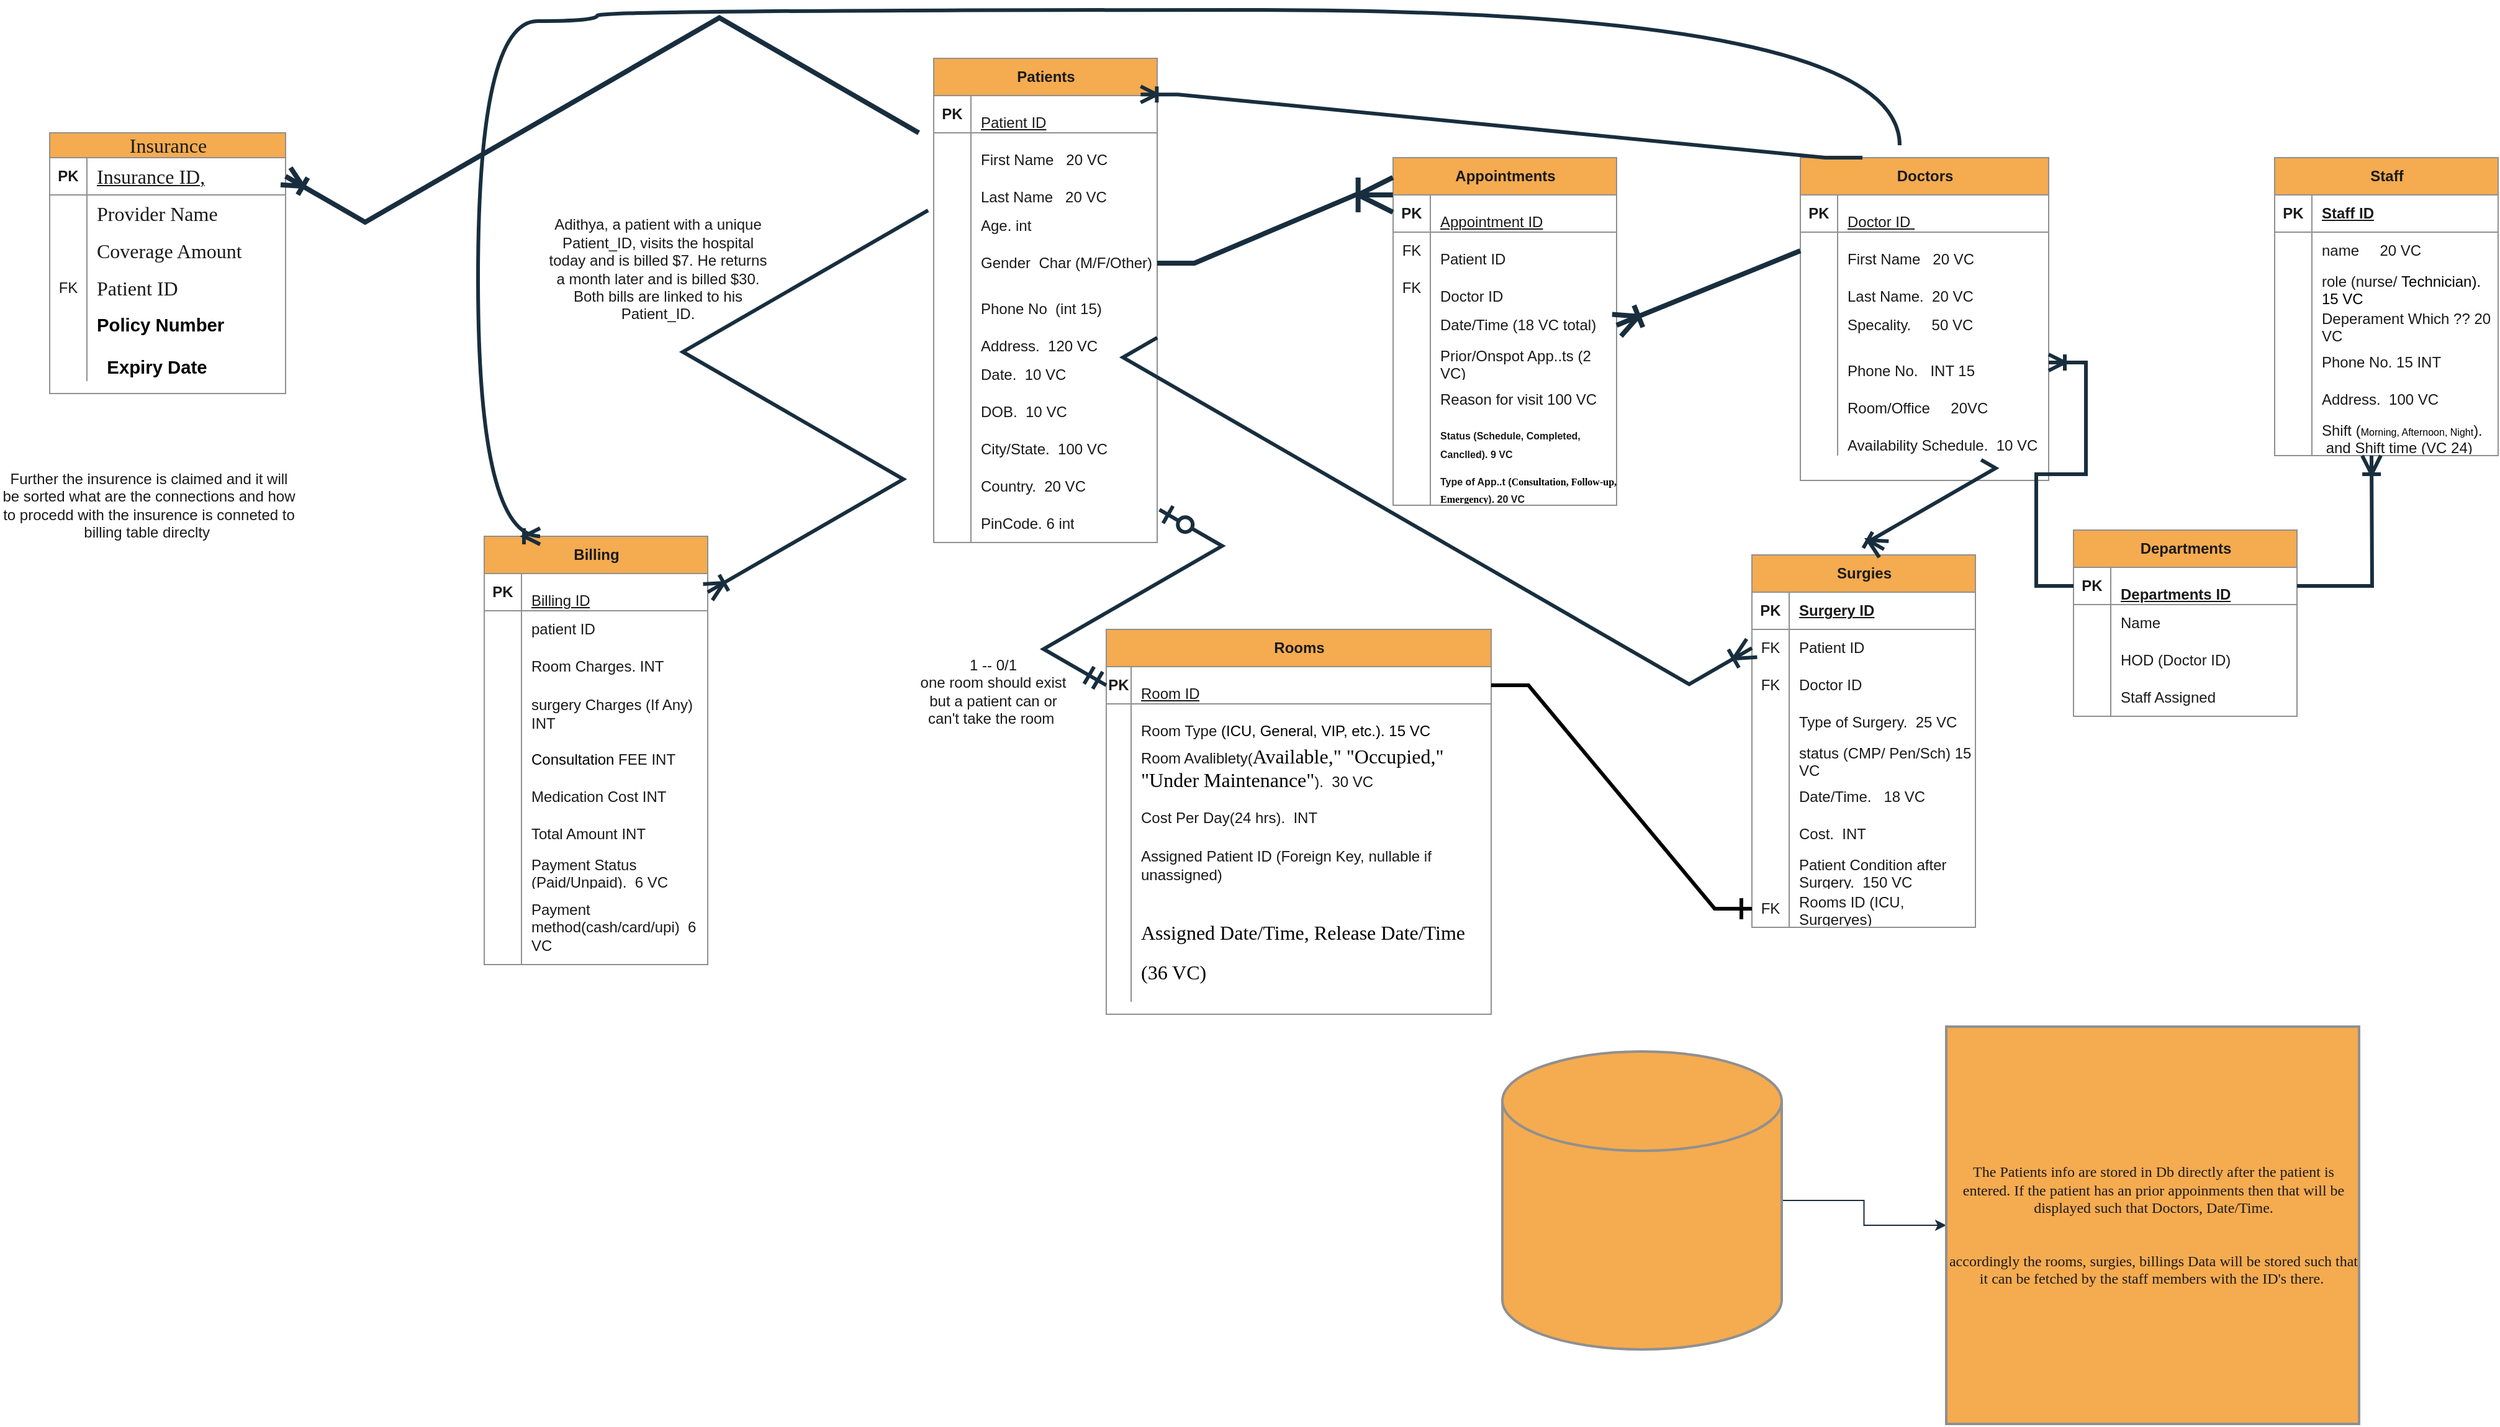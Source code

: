 <mxfile version="26.0.6">
  <diagram id="R2lEEEUBdFMjLlhIrx00" name="Page-1">
    <mxGraphModel dx="4443" dy="2415" grid="1" gridSize="10" guides="1" tooltips="1" connect="1" arrows="1" fold="1" page="1" pageScale="1" pageWidth="850" pageHeight="1100" background="light-dark(#FFFFFF,#121212)" math="0" shadow="0" extFonts="Permanent Marker^https://fonts.googleapis.com/css?family=Permanent+Marker">
      <root>
        <mxCell id="0" />
        <mxCell id="1" parent="0" />
        <mxCell id="mup1xXLrEogH3Mq1CVz5-14" value="&lt;p style=&quot;caret-color: rgb(0, 0, 0); font-weight: 400; text-align: start; text-wrap-mode: wrap;&quot; data-pm-slice=&quot;1 1 [&amp;quot;ordered_list&amp;quot;,{&amp;quot;spread&amp;quot;:true,&amp;quot;startingNumber&amp;quot;:1,&amp;quot;start&amp;quot;:238,&amp;quot;end&amp;quot;:1972},&amp;quot;regular_list_item&amp;quot;,{&amp;quot;start&amp;quot;:440,&amp;quot;end&amp;quot;:623}]&quot;&gt;&lt;strong&gt;Appointments&lt;/strong&gt;&lt;/p&gt;" style="shape=table;startSize=30;container=1;collapsible=1;childLayout=tableLayout;fixedRows=1;rowLines=0;fontStyle=1;align=center;resizeLast=1;html=1;labelBackgroundColor=none;fillColor=#F5AB50;strokeColor=#909090;fontColor=#1A1A1A;" parent="1" vertex="1">
          <mxGeometry x="252" y="-20" width="180" height="280" as="geometry" />
        </mxCell>
        <mxCell id="mup1xXLrEogH3Mq1CVz5-15" value="" style="shape=tableRow;horizontal=0;startSize=0;swimlaneHead=0;swimlaneBody=0;fillColor=none;collapsible=0;dropTarget=0;points=[[0,0.5],[1,0.5]];portConstraint=eastwest;top=0;left=0;right=0;bottom=1;labelBackgroundColor=none;strokeColor=#909090;fontColor=#1A1A1A;" parent="mup1xXLrEogH3Mq1CVz5-14" vertex="1">
          <mxGeometry y="30" width="180" height="30" as="geometry" />
        </mxCell>
        <mxCell id="mup1xXLrEogH3Mq1CVz5-16" value="PK" style="shape=partialRectangle;connectable=0;fillColor=none;top=0;left=0;bottom=0;right=0;fontStyle=1;overflow=hidden;whiteSpace=wrap;html=1;labelBackgroundColor=none;strokeColor=#909090;fontColor=#1A1A1A;" parent="mup1xXLrEogH3Mq1CVz5-15" vertex="1">
          <mxGeometry width="30" height="30" as="geometry">
            <mxRectangle width="30" height="30" as="alternateBounds" />
          </mxGeometry>
        </mxCell>
        <mxCell id="mup1xXLrEogH3Mq1CVz5-17" value="&lt;p style=&quot;caret-color: rgb(0, 0, 0); font-weight: 400; text-decoration-line: none;&quot; data-pm-slice=&quot;1 1 [&amp;quot;ordered_list&amp;quot;,{&amp;quot;spread&amp;quot;:true,&amp;quot;startingNumber&amp;quot;:1,&amp;quot;start&amp;quot;:238,&amp;quot;end&amp;quot;:1972},&amp;quot;regular_list_item&amp;quot;,{&amp;quot;start&amp;quot;:440,&amp;quot;end&amp;quot;:623},&amp;quot;list&amp;quot;,{&amp;quot;spread&amp;quot;:false,&amp;quot;start&amp;quot;:464,&amp;quot;end&amp;quot;:623},&amp;quot;regular_list_item&amp;quot;,{&amp;quot;start&amp;quot;:464,&amp;quot;end&amp;quot;:494}]&quot;&gt;Appointment ID&lt;/p&gt;" style="shape=partialRectangle;connectable=0;fillColor=none;top=0;left=0;bottom=0;right=0;align=left;spacingLeft=6;fontStyle=5;overflow=hidden;whiteSpace=wrap;html=1;labelBackgroundColor=none;strokeColor=#909090;fontColor=#1A1A1A;" parent="mup1xXLrEogH3Mq1CVz5-15" vertex="1">
          <mxGeometry x="30" width="150" height="30" as="geometry">
            <mxRectangle width="150" height="30" as="alternateBounds" />
          </mxGeometry>
        </mxCell>
        <mxCell id="mup1xXLrEogH3Mq1CVz5-18" value="" style="shape=tableRow;horizontal=0;startSize=0;swimlaneHead=0;swimlaneBody=0;fillColor=none;collapsible=0;dropTarget=0;points=[[0,0.5],[1,0.5]];portConstraint=eastwest;top=0;left=0;right=0;bottom=0;labelBackgroundColor=none;strokeColor=#909090;fontColor=#1A1A1A;" parent="mup1xXLrEogH3Mq1CVz5-14" vertex="1">
          <mxGeometry y="60" width="180" height="30" as="geometry" />
        </mxCell>
        <mxCell id="mup1xXLrEogH3Mq1CVz5-19" value="FK" style="shape=partialRectangle;connectable=0;fillColor=none;top=0;left=0;bottom=0;right=0;editable=1;overflow=hidden;whiteSpace=wrap;html=1;labelBackgroundColor=none;strokeColor=#909090;fontColor=#1A1A1A;" parent="mup1xXLrEogH3Mq1CVz5-18" vertex="1">
          <mxGeometry width="30" height="30" as="geometry">
            <mxRectangle width="30" height="30" as="alternateBounds" />
          </mxGeometry>
        </mxCell>
        <mxCell id="mup1xXLrEogH3Mq1CVz5-20" value="&lt;p style=&quot;caret-color: rgb(0, 0, 0);&quot; data-pm-slice=&quot;1 1 [&amp;quot;ordered_list&amp;quot;,{&amp;quot;spread&amp;quot;:true,&amp;quot;startingNumber&amp;quot;:1,&amp;quot;start&amp;quot;:238,&amp;quot;end&amp;quot;:1972},&amp;quot;regular_list_item&amp;quot;,{&amp;quot;start&amp;quot;:440,&amp;quot;end&amp;quot;:623},&amp;quot;list&amp;quot;,{&amp;quot;spread&amp;quot;:false,&amp;quot;start&amp;quot;:464,&amp;quot;end&amp;quot;:623},&amp;quot;regular_list_item&amp;quot;,{&amp;quot;start&amp;quot;:498,&amp;quot;end&amp;quot;:524}]&quot;&gt;Patient ID&lt;/p&gt;" style="shape=partialRectangle;connectable=0;fillColor=none;top=0;left=0;bottom=0;right=0;align=left;spacingLeft=6;overflow=hidden;whiteSpace=wrap;html=1;labelBackgroundColor=none;strokeColor=#909090;fontColor=#1A1A1A;" parent="mup1xXLrEogH3Mq1CVz5-18" vertex="1">
          <mxGeometry x="30" width="150" height="30" as="geometry">
            <mxRectangle width="150" height="30" as="alternateBounds" />
          </mxGeometry>
        </mxCell>
        <mxCell id="mup1xXLrEogH3Mq1CVz5-21" value="" style="shape=tableRow;horizontal=0;startSize=0;swimlaneHead=0;swimlaneBody=0;fillColor=none;collapsible=0;dropTarget=0;points=[[0,0.5],[1,0.5]];portConstraint=eastwest;top=0;left=0;right=0;bottom=0;labelBackgroundColor=none;strokeColor=#909090;fontColor=#1A1A1A;" parent="mup1xXLrEogH3Mq1CVz5-14" vertex="1">
          <mxGeometry y="90" width="180" height="30" as="geometry" />
        </mxCell>
        <mxCell id="mup1xXLrEogH3Mq1CVz5-22" value="FK" style="shape=partialRectangle;connectable=0;fillColor=none;top=0;left=0;bottom=0;right=0;editable=1;overflow=hidden;whiteSpace=wrap;html=1;labelBackgroundColor=none;strokeColor=#909090;fontColor=#1A1A1A;" parent="mup1xXLrEogH3Mq1CVz5-21" vertex="1">
          <mxGeometry width="30" height="30" as="geometry">
            <mxRectangle width="30" height="30" as="alternateBounds" />
          </mxGeometry>
        </mxCell>
        <mxCell id="mup1xXLrEogH3Mq1CVz5-23" value="&lt;p style=&quot;caret-color: rgb(0, 0, 0);&quot; data-pm-slice=&quot;1 1 [&amp;quot;ordered_list&amp;quot;,{&amp;quot;spread&amp;quot;:true,&amp;quot;startingNumber&amp;quot;:1,&amp;quot;start&amp;quot;:238,&amp;quot;end&amp;quot;:1972},&amp;quot;regular_list_item&amp;quot;,{&amp;quot;start&amp;quot;:440,&amp;quot;end&amp;quot;:623},&amp;quot;list&amp;quot;,{&amp;quot;spread&amp;quot;:false,&amp;quot;start&amp;quot;:464,&amp;quot;end&amp;quot;:623},&amp;quot;regular_list_item&amp;quot;,{&amp;quot;start&amp;quot;:528,&amp;quot;end&amp;quot;:553}]&quot;&gt;Doctor ID&lt;/p&gt;" style="shape=partialRectangle;connectable=0;fillColor=none;top=0;left=0;bottom=0;right=0;align=left;spacingLeft=6;overflow=hidden;whiteSpace=wrap;html=1;labelBackgroundColor=none;strokeColor=#909090;fontColor=#1A1A1A;" parent="mup1xXLrEogH3Mq1CVz5-21" vertex="1">
          <mxGeometry x="30" width="150" height="30" as="geometry">
            <mxRectangle width="150" height="30" as="alternateBounds" />
          </mxGeometry>
        </mxCell>
        <mxCell id="mup1xXLrEogH3Mq1CVz5-24" value="" style="shape=tableRow;horizontal=0;startSize=0;swimlaneHead=0;swimlaneBody=0;fillColor=none;collapsible=0;dropTarget=0;points=[[0,0.5],[1,0.5]];portConstraint=eastwest;top=0;left=0;right=0;bottom=0;labelBackgroundColor=none;strokeColor=#909090;fontColor=#1A1A1A;" parent="mup1xXLrEogH3Mq1CVz5-14" vertex="1">
          <mxGeometry y="120" width="180" height="30" as="geometry" />
        </mxCell>
        <mxCell id="mup1xXLrEogH3Mq1CVz5-25" value="" style="shape=partialRectangle;connectable=0;fillColor=none;top=0;left=0;bottom=0;right=0;editable=1;overflow=hidden;whiteSpace=wrap;html=1;labelBackgroundColor=none;strokeColor=#909090;fontColor=#1A1A1A;" parent="mup1xXLrEogH3Mq1CVz5-24" vertex="1">
          <mxGeometry width="30" height="30" as="geometry">
            <mxRectangle width="30" height="30" as="alternateBounds" />
          </mxGeometry>
        </mxCell>
        <mxCell id="mup1xXLrEogH3Mq1CVz5-26" value="Date/Time (18 VC total)" style="shape=partialRectangle;connectable=0;fillColor=none;top=0;left=0;bottom=0;right=0;align=left;spacingLeft=6;overflow=hidden;whiteSpace=wrap;html=1;labelBackgroundColor=none;strokeColor=#909090;fontColor=#1A1A1A;" parent="mup1xXLrEogH3Mq1CVz5-24" vertex="1">
          <mxGeometry x="30" width="150" height="30" as="geometry">
            <mxRectangle width="150" height="30" as="alternateBounds" />
          </mxGeometry>
        </mxCell>
        <mxCell id="mup1xXLrEogH3Mq1CVz5-66" value="" style="shape=tableRow;horizontal=0;startSize=0;swimlaneHead=0;swimlaneBody=0;fillColor=none;collapsible=0;dropTarget=0;points=[[0,0.5],[1,0.5]];portConstraint=eastwest;top=0;left=0;right=0;bottom=0;labelBackgroundColor=none;strokeColor=#909090;fontColor=#1A1A1A;" parent="mup1xXLrEogH3Mq1CVz5-14" vertex="1">
          <mxGeometry y="150" width="180" height="30" as="geometry" />
        </mxCell>
        <mxCell id="mup1xXLrEogH3Mq1CVz5-67" value="" style="shape=partialRectangle;connectable=0;fillColor=none;top=0;left=0;bottom=0;right=0;editable=1;overflow=hidden;whiteSpace=wrap;html=1;labelBackgroundColor=none;strokeColor=#909090;fontColor=#1A1A1A;" parent="mup1xXLrEogH3Mq1CVz5-66" vertex="1">
          <mxGeometry width="30" height="30" as="geometry">
            <mxRectangle width="30" height="30" as="alternateBounds" />
          </mxGeometry>
        </mxCell>
        <mxCell id="mup1xXLrEogH3Mq1CVz5-68" value="Prior/Onspot App..ts (2 VC)" style="shape=partialRectangle;connectable=0;fillColor=none;top=0;left=0;bottom=0;right=0;align=left;spacingLeft=6;overflow=hidden;whiteSpace=wrap;html=1;labelBackgroundColor=none;strokeColor=#909090;fontColor=#1A1A1A;" parent="mup1xXLrEogH3Mq1CVz5-66" vertex="1">
          <mxGeometry x="30" width="150" height="30" as="geometry">
            <mxRectangle width="150" height="30" as="alternateBounds" />
          </mxGeometry>
        </mxCell>
        <mxCell id="mup1xXLrEogH3Mq1CVz5-69" value="" style="shape=tableRow;horizontal=0;startSize=0;swimlaneHead=0;swimlaneBody=0;fillColor=none;collapsible=0;dropTarget=0;points=[[0,0.5],[1,0.5]];portConstraint=eastwest;top=0;left=0;right=0;bottom=0;labelBackgroundColor=none;strokeColor=#909090;fontColor=#1A1A1A;" parent="mup1xXLrEogH3Mq1CVz5-14" vertex="1">
          <mxGeometry y="180" width="180" height="30" as="geometry" />
        </mxCell>
        <mxCell id="mup1xXLrEogH3Mq1CVz5-70" value="" style="shape=partialRectangle;connectable=0;fillColor=none;top=0;left=0;bottom=0;right=0;editable=1;overflow=hidden;whiteSpace=wrap;html=1;labelBackgroundColor=none;strokeColor=#909090;fontColor=#1A1A1A;" parent="mup1xXLrEogH3Mq1CVz5-69" vertex="1">
          <mxGeometry width="30" height="30" as="geometry">
            <mxRectangle width="30" height="30" as="alternateBounds" />
          </mxGeometry>
        </mxCell>
        <mxCell id="mup1xXLrEogH3Mq1CVz5-71" value="Reason for visit 100 VC" style="shape=partialRectangle;connectable=0;fillColor=none;top=0;left=0;bottom=0;right=0;align=left;spacingLeft=6;overflow=hidden;whiteSpace=wrap;html=1;labelBackgroundColor=none;strokeColor=#909090;fontColor=#1A1A1A;" parent="mup1xXLrEogH3Mq1CVz5-69" vertex="1">
          <mxGeometry x="30" width="150" height="30" as="geometry">
            <mxRectangle width="150" height="30" as="alternateBounds" />
          </mxGeometry>
        </mxCell>
        <mxCell id="IhZERsB9r5k63mQLZ55g-6" value="" style="shape=tableRow;horizontal=0;startSize=0;swimlaneHead=0;swimlaneBody=0;fillColor=none;collapsible=0;dropTarget=0;points=[[0,0.5],[1,0.5]];portConstraint=eastwest;top=0;left=0;right=0;bottom=0;labelBackgroundColor=none;strokeColor=#909090;fontColor=#1A1A1A;" parent="mup1xXLrEogH3Mq1CVz5-14" vertex="1">
          <mxGeometry y="210" width="180" height="40" as="geometry" />
        </mxCell>
        <mxCell id="IhZERsB9r5k63mQLZ55g-7" value="" style="shape=partialRectangle;connectable=0;fillColor=none;top=0;left=0;bottom=0;right=0;editable=1;overflow=hidden;whiteSpace=wrap;html=1;labelBackgroundColor=none;strokeColor=#909090;fontColor=#1A1A1A;" parent="IhZERsB9r5k63mQLZ55g-6" vertex="1">
          <mxGeometry width="30" height="40" as="geometry">
            <mxRectangle width="30" height="40" as="alternateBounds" />
          </mxGeometry>
        </mxCell>
        <mxCell id="IhZERsB9r5k63mQLZ55g-8" value="&lt;b&gt;&lt;font style=&quot;font-size: 8px;&quot;&gt;Status (Schedule, Completed, Canclled).&amp;nbsp;&lt;/font&gt;&lt;span style=&quot;font-size: 8px; background-color: transparent; color: light-dark(rgb(26, 26, 26), rgb(215, 215, 215));&quot;&gt;9 VC&lt;/span&gt;&lt;/b&gt;" style="shape=partialRectangle;connectable=0;fillColor=none;top=0;left=0;bottom=0;right=0;align=left;spacingLeft=6;overflow=hidden;whiteSpace=wrap;html=1;labelBackgroundColor=none;strokeColor=#909090;fontColor=#1A1A1A;" parent="IhZERsB9r5k63mQLZ55g-6" vertex="1">
          <mxGeometry x="30" width="150" height="40" as="geometry">
            <mxRectangle width="150" height="40" as="alternateBounds" />
          </mxGeometry>
        </mxCell>
        <mxCell id="IhZERsB9r5k63mQLZ55g-9" value="" style="shape=tableRow;horizontal=0;startSize=0;swimlaneHead=0;swimlaneBody=0;fillColor=none;collapsible=0;dropTarget=0;points=[[0,0.5],[1,0.5]];portConstraint=eastwest;top=0;left=0;right=0;bottom=0;labelBackgroundColor=none;strokeColor=#909090;fontColor=#1A1A1A;" parent="mup1xXLrEogH3Mq1CVz5-14" vertex="1">
          <mxGeometry y="250" width="180" height="30" as="geometry" />
        </mxCell>
        <mxCell id="IhZERsB9r5k63mQLZ55g-10" value="" style="shape=partialRectangle;connectable=0;fillColor=none;top=0;left=0;bottom=0;right=0;editable=1;overflow=hidden;whiteSpace=wrap;html=1;labelBackgroundColor=none;strokeColor=#909090;fontColor=#1A1A1A;" parent="IhZERsB9r5k63mQLZ55g-9" vertex="1">
          <mxGeometry width="30" height="30" as="geometry">
            <mxRectangle width="30" height="30" as="alternateBounds" />
          </mxGeometry>
        </mxCell>
        <mxCell id="IhZERsB9r5k63mQLZ55g-11" value="&lt;font style=&quot;font-size: 8px;&quot;&gt;&lt;b&gt;Type of App..t (&lt;span style=&quot;caret-color: rgb(0, 0, 0); color: rgb(0, 0, 0); font-family: -webkit-standard;&quot;&gt;Consultation, Follow-up, Emergency&lt;/span&gt;). 20 VC&lt;/b&gt;&lt;/font&gt;" style="shape=partialRectangle;connectable=0;fillColor=none;top=0;left=0;bottom=0;right=0;align=left;spacingLeft=6;overflow=hidden;whiteSpace=wrap;html=1;labelBackgroundColor=none;strokeColor=#909090;fontColor=#1A1A1A;" parent="IhZERsB9r5k63mQLZ55g-9" vertex="1">
          <mxGeometry x="30" width="150" height="30" as="geometry">
            <mxRectangle width="150" height="30" as="alternateBounds" />
          </mxGeometry>
        </mxCell>
        <mxCell id="mup1xXLrEogH3Mq1CVz5-27" value="&lt;p style=&quot;caret-color: rgb(0, 0, 0); font-weight: 400; text-align: start; text-wrap-mode: wrap;&quot; data-pm-slice=&quot;1 1 [&amp;quot;ordered_list&amp;quot;,{&amp;quot;spread&amp;quot;:true,&amp;quot;startingNumber&amp;quot;:1,&amp;quot;start&amp;quot;:238,&amp;quot;end&amp;quot;:1972},&amp;quot;regular_list_item&amp;quot;,{&amp;quot;start&amp;quot;:625,&amp;quot;end&amp;quot;:808}]&quot;&gt;&lt;strong&gt;Doctors&lt;/strong&gt;&lt;/p&gt;" style="shape=table;startSize=30;container=1;collapsible=1;childLayout=tableLayout;fixedRows=1;rowLines=0;fontStyle=1;align=center;resizeLast=1;html=1;labelBackgroundColor=none;fillColor=#F5AB50;strokeColor=#909090;fontColor=#1A1A1A;" parent="1" vertex="1">
          <mxGeometry x="580" y="-20" width="200" height="260" as="geometry" />
        </mxCell>
        <mxCell id="mup1xXLrEogH3Mq1CVz5-28" value="" style="shape=tableRow;horizontal=0;startSize=0;swimlaneHead=0;swimlaneBody=0;fillColor=none;collapsible=0;dropTarget=0;points=[[0,0.5],[1,0.5]];portConstraint=eastwest;top=0;left=0;right=0;bottom=1;labelBackgroundColor=none;strokeColor=#909090;fontColor=#1A1A1A;" parent="mup1xXLrEogH3Mq1CVz5-27" vertex="1">
          <mxGeometry y="30" width="200" height="30" as="geometry" />
        </mxCell>
        <mxCell id="mup1xXLrEogH3Mq1CVz5-29" value="PK" style="shape=partialRectangle;connectable=0;fillColor=none;top=0;left=0;bottom=0;right=0;fontStyle=1;overflow=hidden;whiteSpace=wrap;html=1;labelBackgroundColor=none;strokeColor=#909090;fontColor=#1A1A1A;" parent="mup1xXLrEogH3Mq1CVz5-28" vertex="1">
          <mxGeometry width="30" height="30" as="geometry">
            <mxRectangle width="30" height="30" as="alternateBounds" />
          </mxGeometry>
        </mxCell>
        <mxCell id="mup1xXLrEogH3Mq1CVz5-30" value="&lt;p style=&quot;caret-color: rgb(0, 0, 0); font-weight: 400; text-decoration-line: none;&quot; data-pm-slice=&quot;1 1 [&amp;quot;ordered_list&amp;quot;,{&amp;quot;spread&amp;quot;:true,&amp;quot;startingNumber&amp;quot;:1,&amp;quot;start&amp;quot;:238,&amp;quot;end&amp;quot;:1972},&amp;quot;regular_list_item&amp;quot;,{&amp;quot;start&amp;quot;:625,&amp;quot;end&amp;quot;:808},&amp;quot;list&amp;quot;,{&amp;quot;spread&amp;quot;:false,&amp;quot;start&amp;quot;:644,&amp;quot;end&amp;quot;:808},&amp;quot;regular_list_item&amp;quot;,{&amp;quot;start&amp;quot;:644,&amp;quot;end&amp;quot;:669}]&quot;&gt;Doctor ID&lt;span class=&quot;Apple-converted-space&quot;&gt;&amp;nbsp;&lt;/span&gt;&lt;/p&gt;" style="shape=partialRectangle;connectable=0;fillColor=none;top=0;left=0;bottom=0;right=0;align=left;spacingLeft=6;fontStyle=5;overflow=hidden;whiteSpace=wrap;html=1;labelBackgroundColor=none;strokeColor=#909090;fontColor=#1A1A1A;" parent="mup1xXLrEogH3Mq1CVz5-28" vertex="1">
          <mxGeometry x="30" width="170" height="30" as="geometry">
            <mxRectangle width="170" height="30" as="alternateBounds" />
          </mxGeometry>
        </mxCell>
        <mxCell id="mup1xXLrEogH3Mq1CVz5-31" value="" style="shape=tableRow;horizontal=0;startSize=0;swimlaneHead=0;swimlaneBody=0;fillColor=none;collapsible=0;dropTarget=0;points=[[0,0.5],[1,0.5]];portConstraint=eastwest;top=0;left=0;right=0;bottom=0;labelBackgroundColor=none;strokeColor=#909090;fontColor=#1A1A1A;" parent="mup1xXLrEogH3Mq1CVz5-27" vertex="1">
          <mxGeometry y="60" width="200" height="30" as="geometry" />
        </mxCell>
        <mxCell id="mup1xXLrEogH3Mq1CVz5-32" value="" style="shape=partialRectangle;connectable=0;fillColor=none;top=0;left=0;bottom=0;right=0;editable=1;overflow=hidden;whiteSpace=wrap;html=1;labelBackgroundColor=none;strokeColor=#909090;fontColor=#1A1A1A;" parent="mup1xXLrEogH3Mq1CVz5-31" vertex="1">
          <mxGeometry width="30" height="30" as="geometry">
            <mxRectangle width="30" height="30" as="alternateBounds" />
          </mxGeometry>
        </mxCell>
        <mxCell id="mup1xXLrEogH3Mq1CVz5-33" value="&lt;p style=&quot;caret-color: rgb(0, 0, 0);&quot; data-pm-slice=&quot;1 1 [&amp;quot;ordered_list&amp;quot;,{&amp;quot;spread&amp;quot;:true,&amp;quot;startingNumber&amp;quot;:1,&amp;quot;start&amp;quot;:238,&amp;quot;end&amp;quot;:1972},&amp;quot;regular_list_item&amp;quot;,{&amp;quot;start&amp;quot;:625,&amp;quot;end&amp;quot;:808},&amp;quot;list&amp;quot;,{&amp;quot;spread&amp;quot;:false,&amp;quot;start&amp;quot;:644,&amp;quot;end&amp;quot;:808},&amp;quot;regular_list_item&amp;quot;,{&amp;quot;start&amp;quot;:673,&amp;quot;end&amp;quot;:679}]&quot;&gt;First Name&amp;nbsp; &amp;nbsp;20 VC&lt;/p&gt;" style="shape=partialRectangle;connectable=0;fillColor=none;top=0;left=0;bottom=0;right=0;align=left;spacingLeft=6;overflow=hidden;whiteSpace=wrap;html=1;labelBackgroundColor=none;strokeColor=#909090;fontColor=#1A1A1A;" parent="mup1xXLrEogH3Mq1CVz5-31" vertex="1">
          <mxGeometry x="30" width="170" height="30" as="geometry">
            <mxRectangle width="170" height="30" as="alternateBounds" />
          </mxGeometry>
        </mxCell>
        <mxCell id="IhZERsB9r5k63mQLZ55g-1" value="" style="shape=tableRow;horizontal=0;startSize=0;swimlaneHead=0;swimlaneBody=0;fillColor=none;collapsible=0;dropTarget=0;points=[[0,0.5],[1,0.5]];portConstraint=eastwest;top=0;left=0;right=0;bottom=0;labelBackgroundColor=none;strokeColor=#909090;fontColor=#1A1A1A;" parent="mup1xXLrEogH3Mq1CVz5-27" vertex="1">
          <mxGeometry y="90" width="200" height="30" as="geometry" />
        </mxCell>
        <mxCell id="IhZERsB9r5k63mQLZ55g-2" value="" style="shape=partialRectangle;connectable=0;fillColor=none;top=0;left=0;bottom=0;right=0;editable=1;overflow=hidden;whiteSpace=wrap;html=1;labelBackgroundColor=none;strokeColor=#909090;fontColor=#1A1A1A;" parent="IhZERsB9r5k63mQLZ55g-1" vertex="1">
          <mxGeometry width="30" height="30" as="geometry">
            <mxRectangle width="30" height="30" as="alternateBounds" />
          </mxGeometry>
        </mxCell>
        <mxCell id="IhZERsB9r5k63mQLZ55g-3" value="&lt;p style=&quot;caret-color: rgb(0, 0, 0);&quot; data-pm-slice=&quot;1 1 [&amp;quot;ordered_list&amp;quot;,{&amp;quot;spread&amp;quot;:true,&amp;quot;startingNumber&amp;quot;:1,&amp;quot;start&amp;quot;:238,&amp;quot;end&amp;quot;:1972},&amp;quot;regular_list_item&amp;quot;,{&amp;quot;start&amp;quot;:625,&amp;quot;end&amp;quot;:808},&amp;quot;list&amp;quot;,{&amp;quot;spread&amp;quot;:false,&amp;quot;start&amp;quot;:644,&amp;quot;end&amp;quot;:808},&amp;quot;regular_list_item&amp;quot;,{&amp;quot;start&amp;quot;:673,&amp;quot;end&amp;quot;:679}]&quot;&gt;Last Name.&amp;nbsp; 20 VC&lt;/p&gt;" style="shape=partialRectangle;connectable=0;fillColor=none;top=0;left=0;bottom=0;right=0;align=left;spacingLeft=6;overflow=hidden;whiteSpace=wrap;html=1;labelBackgroundColor=none;strokeColor=#909090;fontColor=#1A1A1A;" parent="IhZERsB9r5k63mQLZ55g-1" vertex="1">
          <mxGeometry x="30" width="170" height="30" as="geometry">
            <mxRectangle width="170" height="30" as="alternateBounds" />
          </mxGeometry>
        </mxCell>
        <mxCell id="mup1xXLrEogH3Mq1CVz5-34" value="" style="shape=tableRow;horizontal=0;startSize=0;swimlaneHead=0;swimlaneBody=0;fillColor=none;collapsible=0;dropTarget=0;points=[[0,0.5],[1,0.5]];portConstraint=eastwest;top=0;left=0;right=0;bottom=0;labelBackgroundColor=none;strokeColor=#909090;fontColor=#1A1A1A;" parent="mup1xXLrEogH3Mq1CVz5-27" vertex="1">
          <mxGeometry y="120" width="200" height="30" as="geometry" />
        </mxCell>
        <mxCell id="mup1xXLrEogH3Mq1CVz5-35" value="" style="shape=partialRectangle;connectable=0;fillColor=none;top=0;left=0;bottom=0;right=0;editable=1;overflow=hidden;whiteSpace=wrap;html=1;labelBackgroundColor=none;strokeColor=#909090;fontColor=#1A1A1A;" parent="mup1xXLrEogH3Mq1CVz5-34" vertex="1">
          <mxGeometry width="30" height="30" as="geometry">
            <mxRectangle width="30" height="30" as="alternateBounds" />
          </mxGeometry>
        </mxCell>
        <mxCell id="mup1xXLrEogH3Mq1CVz5-36" value="Specality.&amp;nbsp; &amp;nbsp; &amp;nbsp;50 VC&amp;nbsp;" style="shape=partialRectangle;connectable=0;fillColor=none;top=0;left=0;bottom=0;right=0;align=left;spacingLeft=6;overflow=hidden;whiteSpace=wrap;html=1;labelBackgroundColor=none;strokeColor=#909090;fontColor=#1A1A1A;" parent="mup1xXLrEogH3Mq1CVz5-34" vertex="1">
          <mxGeometry x="30" width="170" height="30" as="geometry">
            <mxRectangle width="170" height="30" as="alternateBounds" />
          </mxGeometry>
        </mxCell>
        <mxCell id="mup1xXLrEogH3Mq1CVz5-37" value="" style="shape=tableRow;horizontal=0;startSize=0;swimlaneHead=0;swimlaneBody=0;fillColor=none;collapsible=0;dropTarget=0;points=[[0,0.5],[1,0.5]];portConstraint=eastwest;top=0;left=0;right=0;bottom=0;labelBackgroundColor=none;strokeColor=#909090;fontColor=#1A1A1A;" parent="mup1xXLrEogH3Mq1CVz5-27" vertex="1">
          <mxGeometry y="150" width="200" height="30" as="geometry" />
        </mxCell>
        <mxCell id="mup1xXLrEogH3Mq1CVz5-38" value="" style="shape=partialRectangle;connectable=0;fillColor=none;top=0;left=0;bottom=0;right=0;editable=1;overflow=hidden;whiteSpace=wrap;html=1;labelBackgroundColor=none;strokeColor=#909090;fontColor=#1A1A1A;" parent="mup1xXLrEogH3Mq1CVz5-37" vertex="1">
          <mxGeometry width="30" height="30" as="geometry">
            <mxRectangle width="30" height="30" as="alternateBounds" />
          </mxGeometry>
        </mxCell>
        <mxCell id="mup1xXLrEogH3Mq1CVz5-39" value="&lt;p style=&quot;caret-color: rgb(0, 0, 0);&quot; data-pm-slice=&quot;1 1 [&amp;quot;ordered_list&amp;quot;,{&amp;quot;spread&amp;quot;:true,&amp;quot;startingNumber&amp;quot;:1,&amp;quot;start&amp;quot;:238,&amp;quot;end&amp;quot;:1972},&amp;quot;regular_list_item&amp;quot;,{&amp;quot;start&amp;quot;:625,&amp;quot;end&amp;quot;:808},&amp;quot;list&amp;quot;,{&amp;quot;spread&amp;quot;:false,&amp;quot;start&amp;quot;:644,&amp;quot;end&amp;quot;:808},&amp;quot;regular_list_item&amp;quot;,{&amp;quot;start&amp;quot;:732,&amp;quot;end&amp;quot;:753}]&quot;&gt;Phone No.&amp;nbsp; &amp;nbsp;INT 15&lt;/p&gt;" style="shape=partialRectangle;connectable=0;fillColor=none;top=0;left=0;bottom=0;right=0;align=left;spacingLeft=6;overflow=hidden;whiteSpace=wrap;html=1;labelBackgroundColor=none;strokeColor=#909090;fontColor=#1A1A1A;" parent="mup1xXLrEogH3Mq1CVz5-37" vertex="1">
          <mxGeometry x="30" width="170" height="30" as="geometry">
            <mxRectangle width="170" height="30" as="alternateBounds" />
          </mxGeometry>
        </mxCell>
        <mxCell id="mup1xXLrEogH3Mq1CVz5-78" value="" style="shape=tableRow;horizontal=0;startSize=0;swimlaneHead=0;swimlaneBody=0;fillColor=none;collapsible=0;dropTarget=0;points=[[0,0.5],[1,0.5]];portConstraint=eastwest;top=0;left=0;right=0;bottom=0;labelBackgroundColor=none;strokeColor=#909090;fontColor=#1A1A1A;" parent="mup1xXLrEogH3Mq1CVz5-27" vertex="1">
          <mxGeometry y="180" width="200" height="30" as="geometry" />
        </mxCell>
        <mxCell id="mup1xXLrEogH3Mq1CVz5-79" value="" style="shape=partialRectangle;connectable=0;fillColor=none;top=0;left=0;bottom=0;right=0;editable=1;overflow=hidden;whiteSpace=wrap;html=1;labelBackgroundColor=none;strokeColor=#909090;fontColor=#1A1A1A;" parent="mup1xXLrEogH3Mq1CVz5-78" vertex="1">
          <mxGeometry width="30" height="30" as="geometry">
            <mxRectangle width="30" height="30" as="alternateBounds" />
          </mxGeometry>
        </mxCell>
        <mxCell id="mup1xXLrEogH3Mq1CVz5-80" value="&lt;p style=&quot;caret-color: rgb(0, 0, 0);&quot; data-pm-slice=&quot;1 1 [&amp;quot;ordered_list&amp;quot;,{&amp;quot;spread&amp;quot;:true,&amp;quot;startingNumber&amp;quot;:1,&amp;quot;start&amp;quot;:238,&amp;quot;end&amp;quot;:1972},&amp;quot;regular_list_item&amp;quot;,{&amp;quot;start&amp;quot;:625,&amp;quot;end&amp;quot;:808},&amp;quot;list&amp;quot;,{&amp;quot;spread&amp;quot;:false,&amp;quot;start&amp;quot;:644,&amp;quot;end&amp;quot;:808},&amp;quot;regular_list_item&amp;quot;,{&amp;quot;start&amp;quot;:757,&amp;quot;end&amp;quot;:781}]&quot;&gt;Room/Office&amp;nbsp; &amp;nbsp; &amp;nbsp;20VC&lt;/p&gt;" style="shape=partialRectangle;connectable=0;fillColor=none;top=0;left=0;bottom=0;right=0;align=left;spacingLeft=6;overflow=hidden;whiteSpace=wrap;html=1;labelBackgroundColor=none;strokeColor=#909090;fontColor=#1A1A1A;" parent="mup1xXLrEogH3Mq1CVz5-78" vertex="1">
          <mxGeometry x="30" width="170" height="30" as="geometry">
            <mxRectangle width="170" height="30" as="alternateBounds" />
          </mxGeometry>
        </mxCell>
        <mxCell id="mup1xXLrEogH3Mq1CVz5-81" value="" style="shape=tableRow;horizontal=0;startSize=0;swimlaneHead=0;swimlaneBody=0;fillColor=none;collapsible=0;dropTarget=0;points=[[0,0.5],[1,0.5]];portConstraint=eastwest;top=0;left=0;right=0;bottom=0;labelBackgroundColor=none;strokeColor=#909090;fontColor=#1A1A1A;" parent="mup1xXLrEogH3Mq1CVz5-27" vertex="1">
          <mxGeometry y="210" width="200" height="30" as="geometry" />
        </mxCell>
        <mxCell id="mup1xXLrEogH3Mq1CVz5-82" value="" style="shape=partialRectangle;connectable=0;fillColor=none;top=0;left=0;bottom=0;right=0;editable=1;overflow=hidden;whiteSpace=wrap;html=1;labelBackgroundColor=none;strokeColor=#909090;fontColor=#1A1A1A;" parent="mup1xXLrEogH3Mq1CVz5-81" vertex="1">
          <mxGeometry width="30" height="30" as="geometry">
            <mxRectangle width="30" height="30" as="alternateBounds" />
          </mxGeometry>
        </mxCell>
        <mxCell id="mup1xXLrEogH3Mq1CVz5-83" value="&lt;p style=&quot;caret-color: rgb(0, 0, 0);&quot; data-pm-slice=&quot;1 1 [&amp;quot;ordered_list&amp;quot;,{&amp;quot;spread&amp;quot;:true,&amp;quot;startingNumber&amp;quot;:1,&amp;quot;start&amp;quot;:238,&amp;quot;end&amp;quot;:1972},&amp;quot;regular_list_item&amp;quot;,{&amp;quot;start&amp;quot;:625,&amp;quot;end&amp;quot;:808},&amp;quot;list&amp;quot;,{&amp;quot;spread&amp;quot;:false,&amp;quot;start&amp;quot;:644,&amp;quot;end&amp;quot;:808},&amp;quot;regular_list_item&amp;quot;,{&amp;quot;start&amp;quot;:785,&amp;quot;end&amp;quot;:808}]&quot;&gt;Availability Schedule.&amp;nbsp; 10 VC&lt;/p&gt;" style="shape=partialRectangle;connectable=0;fillColor=none;top=0;left=0;bottom=0;right=0;align=left;spacingLeft=6;overflow=hidden;whiteSpace=wrap;html=1;labelBackgroundColor=none;strokeColor=#909090;fontColor=#1A1A1A;" parent="mup1xXLrEogH3Mq1CVz5-81" vertex="1">
          <mxGeometry x="30" width="170" height="30" as="geometry">
            <mxRectangle width="170" height="30" as="alternateBounds" />
          </mxGeometry>
        </mxCell>
        <mxCell id="mup1xXLrEogH3Mq1CVz5-40" value="&lt;p style=&quot;caret-color: rgb(0, 0, 0); font-weight: 400; text-align: start; text-wrap-mode: wrap;&quot; data-pm-slice=&quot;1 1 [&amp;quot;ordered_list&amp;quot;,{&amp;quot;spread&amp;quot;:true,&amp;quot;startingNumber&amp;quot;:1,&amp;quot;start&amp;quot;:238,&amp;quot;end&amp;quot;:1972},&amp;quot;regular_list_item&amp;quot;,{&amp;quot;start&amp;quot;:810,&amp;quot;end&amp;quot;:999}]&quot;&gt;&lt;strong&gt;Rooms&lt;/strong&gt;&lt;/p&gt;" style="shape=table;startSize=30;container=1;collapsible=1;childLayout=tableLayout;fixedRows=1;rowLines=0;fontStyle=1;align=center;resizeLast=1;html=1;labelBackgroundColor=none;fillColor=#F5AB50;strokeColor=#909090;fontColor=#1A1A1A;" parent="1" vertex="1">
          <mxGeometry x="21" y="360" width="310" height="310" as="geometry" />
        </mxCell>
        <mxCell id="mup1xXLrEogH3Mq1CVz5-41" value="" style="shape=tableRow;horizontal=0;startSize=0;swimlaneHead=0;swimlaneBody=0;fillColor=none;collapsible=0;dropTarget=0;points=[[0,0.5],[1,0.5]];portConstraint=eastwest;top=0;left=0;right=0;bottom=1;labelBackgroundColor=none;strokeColor=#909090;fontColor=#1A1A1A;" parent="mup1xXLrEogH3Mq1CVz5-40" vertex="1">
          <mxGeometry y="30" width="310" height="30" as="geometry" />
        </mxCell>
        <mxCell id="mup1xXLrEogH3Mq1CVz5-42" value="PK" style="shape=partialRectangle;connectable=0;fillColor=none;top=0;left=0;bottom=0;right=0;fontStyle=1;overflow=hidden;whiteSpace=wrap;html=1;labelBackgroundColor=none;strokeColor=#909090;fontColor=#1A1A1A;" parent="mup1xXLrEogH3Mq1CVz5-41" vertex="1">
          <mxGeometry width="20" height="30" as="geometry">
            <mxRectangle width="20" height="30" as="alternateBounds" />
          </mxGeometry>
        </mxCell>
        <mxCell id="mup1xXLrEogH3Mq1CVz5-43" value="&lt;p style=&quot;caret-color: rgb(0, 0, 0); font-weight: 400; text-decoration-line: none;&quot; data-pm-slice=&quot;1 1 [&amp;quot;ordered_list&amp;quot;,{&amp;quot;spread&amp;quot;:true,&amp;quot;startingNumber&amp;quot;:1,&amp;quot;start&amp;quot;:238,&amp;quot;end&amp;quot;:1972},&amp;quot;regular_list_item&amp;quot;,{&amp;quot;start&amp;quot;:810,&amp;quot;end&amp;quot;:999},&amp;quot;list&amp;quot;,{&amp;quot;spread&amp;quot;:false,&amp;quot;start&amp;quot;:827,&amp;quot;end&amp;quot;:999},&amp;quot;regular_list_item&amp;quot;,{&amp;quot;start&amp;quot;:827,&amp;quot;end&amp;quot;:850}]&quot;&gt;Room ID&lt;/p&gt;" style="shape=partialRectangle;connectable=0;fillColor=none;top=0;left=0;bottom=0;right=0;align=left;spacingLeft=6;fontStyle=5;overflow=hidden;whiteSpace=wrap;html=1;labelBackgroundColor=none;strokeColor=#909090;fontColor=#1A1A1A;" parent="mup1xXLrEogH3Mq1CVz5-41" vertex="1">
          <mxGeometry x="20" width="290" height="30" as="geometry">
            <mxRectangle width="290" height="30" as="alternateBounds" />
          </mxGeometry>
        </mxCell>
        <mxCell id="mup1xXLrEogH3Mq1CVz5-44" value="" style="shape=tableRow;horizontal=0;startSize=0;swimlaneHead=0;swimlaneBody=0;fillColor=none;collapsible=0;dropTarget=0;points=[[0,0.5],[1,0.5]];portConstraint=eastwest;top=0;left=0;right=0;bottom=0;labelBackgroundColor=none;strokeColor=#909090;fontColor=#1A1A1A;" parent="mup1xXLrEogH3Mq1CVz5-40" vertex="1">
          <mxGeometry y="60" width="310" height="30" as="geometry" />
        </mxCell>
        <mxCell id="mup1xXLrEogH3Mq1CVz5-45" value="" style="shape=partialRectangle;connectable=0;fillColor=none;top=0;left=0;bottom=0;right=0;editable=1;overflow=hidden;whiteSpace=wrap;html=1;labelBackgroundColor=none;strokeColor=#909090;fontColor=#1A1A1A;" parent="mup1xXLrEogH3Mq1CVz5-44" vertex="1">
          <mxGeometry width="20" height="30" as="geometry">
            <mxRectangle width="20" height="30" as="alternateBounds" />
          </mxGeometry>
        </mxCell>
        <mxCell id="mup1xXLrEogH3Mq1CVz5-46" value="&lt;p style=&quot;caret-color: rgb(0, 0, 0);&quot; data-pm-slice=&quot;1 1 [&amp;quot;ordered_list&amp;quot;,{&amp;quot;spread&amp;quot;:true,&amp;quot;startingNumber&amp;quot;:1,&amp;quot;start&amp;quot;:238,&amp;quot;end&amp;quot;:1972},&amp;quot;regular_list_item&amp;quot;,{&amp;quot;start&amp;quot;:810,&amp;quot;end&amp;quot;:999},&amp;quot;list&amp;quot;,{&amp;quot;spread&amp;quot;:false,&amp;quot;start&amp;quot;:827,&amp;quot;end&amp;quot;:999},&amp;quot;regular_list_item&amp;quot;,{&amp;quot;start&amp;quot;:854,&amp;quot;end&amp;quot;:891}]&quot;&gt;Room Type&lt;span class=&quot;Apple-converted-space&quot;&gt;&amp;nbsp;&lt;/span&gt;&lt;span style=&quot;background-color: transparent; color: light-dark(rgb(0, 0, 0), rgb(255, 255, 255));&quot;&gt;(ICU, General, VIP, etc.). 15 VC&lt;/span&gt;&lt;/p&gt;" style="shape=partialRectangle;connectable=0;fillColor=none;top=0;left=0;bottom=0;right=0;align=left;spacingLeft=6;overflow=hidden;whiteSpace=wrap;html=1;labelBackgroundColor=none;strokeColor=#909090;fontColor=#1A1A1A;" parent="mup1xXLrEogH3Mq1CVz5-44" vertex="1">
          <mxGeometry x="20" width="290" height="30" as="geometry">
            <mxRectangle width="290" height="30" as="alternateBounds" />
          </mxGeometry>
        </mxCell>
        <mxCell id="mup1xXLrEogH3Mq1CVz5-47" value="" style="shape=tableRow;horizontal=0;startSize=0;swimlaneHead=0;swimlaneBody=0;fillColor=none;collapsible=0;dropTarget=0;points=[[0,0.5],[1,0.5]];portConstraint=eastwest;top=0;left=0;right=0;bottom=0;labelBackgroundColor=none;strokeColor=#909090;fontColor=#1A1A1A;" parent="mup1xXLrEogH3Mq1CVz5-40" vertex="1">
          <mxGeometry y="90" width="310" height="40" as="geometry" />
        </mxCell>
        <mxCell id="mup1xXLrEogH3Mq1CVz5-48" value="" style="shape=partialRectangle;connectable=0;fillColor=none;top=0;left=0;bottom=0;right=0;editable=1;overflow=hidden;whiteSpace=wrap;html=1;labelBackgroundColor=none;strokeColor=#909090;fontColor=#1A1A1A;" parent="mup1xXLrEogH3Mq1CVz5-47" vertex="1">
          <mxGeometry width="20" height="40" as="geometry">
            <mxRectangle width="20" height="40" as="alternateBounds" />
          </mxGeometry>
        </mxCell>
        <mxCell id="mup1xXLrEogH3Mq1CVz5-49" value="Room Avaliblety(&lt;span style=&quot;caret-color: rgb(0, 0, 0); color: rgb(0, 0, 0); font-family: -webkit-standard; font-size: medium;&quot;&gt;Available,&quot; &quot;Occupied,&quot; &quot;Under Maintenance&quot;&lt;/span&gt;).&amp;nbsp; 30 VC" style="shape=partialRectangle;connectable=0;fillColor=none;top=0;left=0;bottom=0;right=0;align=left;spacingLeft=6;overflow=hidden;whiteSpace=wrap;html=1;labelBackgroundColor=none;strokeColor=#909090;fontColor=#1A1A1A;" parent="mup1xXLrEogH3Mq1CVz5-47" vertex="1">
          <mxGeometry x="20" width="290" height="40" as="geometry">
            <mxRectangle width="290" height="40" as="alternateBounds" />
          </mxGeometry>
        </mxCell>
        <mxCell id="mup1xXLrEogH3Mq1CVz5-50" value="" style="shape=tableRow;horizontal=0;startSize=0;swimlaneHead=0;swimlaneBody=0;fillColor=none;collapsible=0;dropTarget=0;points=[[0,0.5],[1,0.5]];portConstraint=eastwest;top=0;left=0;right=0;bottom=0;labelBackgroundColor=none;strokeColor=#909090;fontColor=#1A1A1A;" parent="mup1xXLrEogH3Mq1CVz5-40" vertex="1">
          <mxGeometry y="130" width="310" height="30" as="geometry" />
        </mxCell>
        <mxCell id="mup1xXLrEogH3Mq1CVz5-51" value="" style="shape=partialRectangle;connectable=0;fillColor=none;top=0;left=0;bottom=0;right=0;editable=1;overflow=hidden;whiteSpace=wrap;html=1;labelBackgroundColor=none;strokeColor=#909090;fontColor=#1A1A1A;" parent="mup1xXLrEogH3Mq1CVz5-50" vertex="1">
          <mxGeometry width="20" height="30" as="geometry">
            <mxRectangle width="20" height="30" as="alternateBounds" />
          </mxGeometry>
        </mxCell>
        <mxCell id="mup1xXLrEogH3Mq1CVz5-52" value="&lt;p style=&quot;caret-color: rgb(0, 0, 0);&quot; data-pm-slice=&quot;1 1 [&amp;quot;ordered_list&amp;quot;,{&amp;quot;spread&amp;quot;:true,&amp;quot;startingNumber&amp;quot;:1,&amp;quot;start&amp;quot;:238,&amp;quot;end&amp;quot;:1972},&amp;quot;regular_list_item&amp;quot;,{&amp;quot;start&amp;quot;:810,&amp;quot;end&amp;quot;:999},&amp;quot;list&amp;quot;,{&amp;quot;spread&amp;quot;:false,&amp;quot;start&amp;quot;:827,&amp;quot;end&amp;quot;:999},&amp;quot;regular_list_item&amp;quot;,{&amp;quot;start&amp;quot;:922,&amp;quot;end&amp;quot;:936}]&quot;&gt;Cost Per Day(24 hrs).&amp;nbsp; INT&lt;/p&gt;" style="shape=partialRectangle;connectable=0;fillColor=none;top=0;left=0;bottom=0;right=0;align=left;spacingLeft=6;overflow=hidden;whiteSpace=wrap;html=1;labelBackgroundColor=none;strokeColor=#909090;fontColor=#1A1A1A;" parent="mup1xXLrEogH3Mq1CVz5-50" vertex="1">
          <mxGeometry x="20" width="290" height="30" as="geometry">
            <mxRectangle width="290" height="30" as="alternateBounds" />
          </mxGeometry>
        </mxCell>
        <mxCell id="mup1xXLrEogH3Mq1CVz5-87" value="" style="shape=tableRow;horizontal=0;startSize=0;swimlaneHead=0;swimlaneBody=0;fillColor=none;collapsible=0;dropTarget=0;points=[[0,0.5],[1,0.5]];portConstraint=eastwest;top=0;left=0;right=0;bottom=0;labelBackgroundColor=none;strokeColor=#909090;fontColor=#1A1A1A;" parent="mup1xXLrEogH3Mq1CVz5-40" vertex="1">
          <mxGeometry y="160" width="310" height="60" as="geometry" />
        </mxCell>
        <mxCell id="mup1xXLrEogH3Mq1CVz5-88" value="" style="shape=partialRectangle;connectable=0;fillColor=none;top=0;left=0;bottom=0;right=0;editable=1;overflow=hidden;whiteSpace=wrap;html=1;labelBackgroundColor=none;strokeColor=#909090;fontColor=#1A1A1A;" parent="mup1xXLrEogH3Mq1CVz5-87" vertex="1">
          <mxGeometry width="20" height="60" as="geometry">
            <mxRectangle width="20" height="60" as="alternateBounds" />
          </mxGeometry>
        </mxCell>
        <mxCell id="mup1xXLrEogH3Mq1CVz5-89" value="&lt;p style=&quot;caret-color: rgb(0, 0, 0);&quot; data-pm-slice=&quot;1 1 [&amp;quot;ordered_list&amp;quot;,{&amp;quot;spread&amp;quot;:true,&amp;quot;startingNumber&amp;quot;:1,&amp;quot;start&amp;quot;:238,&amp;quot;end&amp;quot;:1972},&amp;quot;regular_list_item&amp;quot;,{&amp;quot;start&amp;quot;:810,&amp;quot;end&amp;quot;:999},&amp;quot;list&amp;quot;,{&amp;quot;spread&amp;quot;:false,&amp;quot;start&amp;quot;:827,&amp;quot;end&amp;quot;:999},&amp;quot;regular_list_item&amp;quot;,{&amp;quot;start&amp;quot;:940,&amp;quot;end&amp;quot;:999}]&quot;&gt;Assigned Patient ID (Foreign Key, nullable if unassigned)&lt;/p&gt;" style="shape=partialRectangle;connectable=0;fillColor=none;top=0;left=0;bottom=0;right=0;align=left;spacingLeft=6;overflow=hidden;whiteSpace=wrap;html=1;labelBackgroundColor=none;strokeColor=#909090;fontColor=#1A1A1A;" parent="mup1xXLrEogH3Mq1CVz5-87" vertex="1">
          <mxGeometry x="20" width="290" height="60" as="geometry">
            <mxRectangle width="290" height="60" as="alternateBounds" />
          </mxGeometry>
        </mxCell>
        <mxCell id="mup1xXLrEogH3Mq1CVz5-211" value="" style="shape=tableRow;horizontal=0;startSize=0;swimlaneHead=0;swimlaneBody=0;fillColor=none;collapsible=0;dropTarget=0;points=[[0,0.5],[1,0.5]];portConstraint=eastwest;top=0;left=0;right=0;bottom=0;labelBackgroundColor=none;strokeColor=#909090;fontColor=#1A1A1A;" parent="mup1xXLrEogH3Mq1CVz5-40" vertex="1">
          <mxGeometry y="220" width="310" height="80" as="geometry" />
        </mxCell>
        <mxCell id="mup1xXLrEogH3Mq1CVz5-212" value="" style="shape=partialRectangle;connectable=0;fillColor=none;top=0;left=0;bottom=0;right=0;editable=1;overflow=hidden;whiteSpace=wrap;html=1;labelBackgroundColor=none;strokeColor=#909090;fontColor=#1A1A1A;" parent="mup1xXLrEogH3Mq1CVz5-211" vertex="1">
          <mxGeometry width="20" height="80" as="geometry">
            <mxRectangle width="20" height="80" as="alternateBounds" />
          </mxGeometry>
        </mxCell>
        <mxCell id="mup1xXLrEogH3Mq1CVz5-213" value="&lt;p style=&quot;caret-color: rgb(0, 0, 0);&quot; data-pm-slice=&quot;1 1 [&amp;quot;ordered_list&amp;quot;,{&amp;quot;spread&amp;quot;:true,&amp;quot;startingNumber&amp;quot;:1,&amp;quot;start&amp;quot;:238,&amp;quot;end&amp;quot;:1972},&amp;quot;regular_list_item&amp;quot;,{&amp;quot;start&amp;quot;:810,&amp;quot;end&amp;quot;:999},&amp;quot;list&amp;quot;,{&amp;quot;spread&amp;quot;:false,&amp;quot;start&amp;quot;:827,&amp;quot;end&amp;quot;:999},&amp;quot;regular_list_item&amp;quot;,{&amp;quot;start&amp;quot;:940,&amp;quot;end&amp;quot;:999}]&quot;&gt;&lt;span style=&quot;color: rgb(0, 0, 0); font-family: -webkit-standard; font-size: medium;&quot;&gt;Assigned Date/Time,&amp;nbsp;&lt;/span&gt;&lt;span style=&quot;color: rgb(0, 0, 0); font-family: -webkit-standard; font-size: medium; background-color: transparent;&quot;&gt;Release Date/Time&amp;nbsp;&lt;/span&gt;&lt;/p&gt;&lt;p style=&quot;caret-color: rgb(0, 0, 0);&quot; data-pm-slice=&quot;1 1 [&amp;quot;ordered_list&amp;quot;,{&amp;quot;spread&amp;quot;:true,&amp;quot;startingNumber&amp;quot;:1,&amp;quot;start&amp;quot;:238,&amp;quot;end&amp;quot;:1972},&amp;quot;regular_list_item&amp;quot;,{&amp;quot;start&amp;quot;:810,&amp;quot;end&amp;quot;:999},&amp;quot;list&amp;quot;,{&amp;quot;spread&amp;quot;:false,&amp;quot;start&amp;quot;:827,&amp;quot;end&amp;quot;:999},&amp;quot;regular_list_item&amp;quot;,{&amp;quot;start&amp;quot;:940,&amp;quot;end&amp;quot;:999}]&quot;&gt;&lt;span style=&quot;color: rgb(0, 0, 0); font-family: -webkit-standard; font-size: medium; background-color: transparent;&quot;&gt;(36 VC)&lt;/span&gt;&lt;/p&gt;" style="shape=partialRectangle;connectable=0;fillColor=none;top=0;left=0;bottom=0;right=0;align=left;spacingLeft=6;overflow=hidden;whiteSpace=wrap;html=1;labelBackgroundColor=none;strokeColor=#909090;fontColor=#1A1A1A;" parent="mup1xXLrEogH3Mq1CVz5-211" vertex="1">
          <mxGeometry x="20" width="290" height="80" as="geometry">
            <mxRectangle width="290" height="80" as="alternateBounds" />
          </mxGeometry>
        </mxCell>
        <mxCell id="mup1xXLrEogH3Mq1CVz5-1" value="&lt;p style=&quot;caret-color: rgb(0, 0, 0); font-weight: 400; text-align: start; text-wrap-mode: wrap;&quot; data-pm-slice=&quot;1 1 [&amp;quot;ordered_list&amp;quot;,{&amp;quot;spread&amp;quot;:true,&amp;quot;startingNumber&amp;quot;:1,&amp;quot;start&amp;quot;:238,&amp;quot;end&amp;quot;:1972},&amp;quot;regular_list_item&amp;quot;,{&amp;quot;start&amp;quot;:238,&amp;quot;end&amp;quot;:438}]&quot;&gt;&lt;strong&gt;Patients&lt;/strong&gt;&lt;/p&gt;" style="shape=table;startSize=30;container=1;collapsible=1;childLayout=tableLayout;fixedRows=1;rowLines=0;fontStyle=1;align=center;resizeLast=1;html=1;labelBackgroundColor=none;fillColor=#F5AB50;strokeColor=#909090;fontColor=#1A1A1A;" parent="1" vertex="1">
          <mxGeometry x="-118" y="-100" width="180" height="390" as="geometry" />
        </mxCell>
        <mxCell id="mup1xXLrEogH3Mq1CVz5-2" value="" style="shape=tableRow;horizontal=0;startSize=0;swimlaneHead=0;swimlaneBody=0;fillColor=none;collapsible=0;dropTarget=0;points=[[0,0.5],[1,0.5]];portConstraint=eastwest;top=0;left=0;right=0;bottom=1;labelBackgroundColor=none;strokeColor=#909090;fontColor=#1A1A1A;" parent="mup1xXLrEogH3Mq1CVz5-1" vertex="1">
          <mxGeometry y="30" width="180" height="30" as="geometry" />
        </mxCell>
        <mxCell id="mup1xXLrEogH3Mq1CVz5-3" value="PK" style="shape=partialRectangle;connectable=0;fillColor=none;top=0;left=0;bottom=0;right=0;fontStyle=1;overflow=hidden;whiteSpace=wrap;html=1;labelBackgroundColor=none;strokeColor=#909090;fontColor=#1A1A1A;" parent="mup1xXLrEogH3Mq1CVz5-2" vertex="1">
          <mxGeometry width="30" height="30" as="geometry">
            <mxRectangle width="30" height="30" as="alternateBounds" />
          </mxGeometry>
        </mxCell>
        <mxCell id="mup1xXLrEogH3Mq1CVz5-4" value="&lt;p style=&quot;caret-color: rgb(0, 0, 0); font-weight: 400; text-decoration-line: none;&quot; data-pm-slice=&quot;1 1 [&amp;quot;ordered_list&amp;quot;,{&amp;quot;spread&amp;quot;:true,&amp;quot;startingNumber&amp;quot;:1,&amp;quot;start&amp;quot;:238,&amp;quot;end&amp;quot;:1972},&amp;quot;regular_list_item&amp;quot;,{&amp;quot;start&amp;quot;:238,&amp;quot;end&amp;quot;:438},&amp;quot;list&amp;quot;,{&amp;quot;spread&amp;quot;:false,&amp;quot;start&amp;quot;:258,&amp;quot;end&amp;quot;:438},&amp;quot;regular_list_item&amp;quot;,{&amp;quot;start&amp;quot;:258,&amp;quot;end&amp;quot;:284}]&quot;&gt;Patient ID&lt;/p&gt;" style="shape=partialRectangle;connectable=0;fillColor=none;top=0;left=0;bottom=0;right=0;align=left;spacingLeft=6;fontStyle=5;overflow=hidden;whiteSpace=wrap;html=1;labelBackgroundColor=none;strokeColor=#909090;fontColor=#1A1A1A;" parent="mup1xXLrEogH3Mq1CVz5-2" vertex="1">
          <mxGeometry x="30" width="150" height="30" as="geometry">
            <mxRectangle width="150" height="30" as="alternateBounds" />
          </mxGeometry>
        </mxCell>
        <mxCell id="mup1xXLrEogH3Mq1CVz5-5" value="" style="shape=tableRow;horizontal=0;startSize=0;swimlaneHead=0;swimlaneBody=0;fillColor=none;collapsible=0;dropTarget=0;points=[[0,0.5],[1,0.5]];portConstraint=eastwest;top=0;left=0;right=0;bottom=0;labelBackgroundColor=none;strokeColor=#909090;fontColor=#1A1A1A;" parent="mup1xXLrEogH3Mq1CVz5-1" vertex="1">
          <mxGeometry y="60" width="180" height="30" as="geometry" />
        </mxCell>
        <mxCell id="mup1xXLrEogH3Mq1CVz5-6" value="" style="shape=partialRectangle;connectable=0;fillColor=none;top=0;left=0;bottom=0;right=0;editable=1;overflow=hidden;whiteSpace=wrap;html=1;labelBackgroundColor=none;strokeColor=#909090;fontColor=#1A1A1A;" parent="mup1xXLrEogH3Mq1CVz5-5" vertex="1">
          <mxGeometry width="30" height="30" as="geometry">
            <mxRectangle width="30" height="30" as="alternateBounds" />
          </mxGeometry>
        </mxCell>
        <mxCell id="mup1xXLrEogH3Mq1CVz5-7" value="&lt;p style=&quot;caret-color: rgb(0, 0, 0);&quot; data-pm-slice=&quot;1 1 [&amp;quot;ordered_list&amp;quot;,{&amp;quot;spread&amp;quot;:true,&amp;quot;startingNumber&amp;quot;:1,&amp;quot;start&amp;quot;:238,&amp;quot;end&amp;quot;:1972},&amp;quot;regular_list_item&amp;quot;,{&amp;quot;start&amp;quot;:238,&amp;quot;end&amp;quot;:438},&amp;quot;list&amp;quot;,{&amp;quot;spread&amp;quot;:false,&amp;quot;start&amp;quot;:258,&amp;quot;end&amp;quot;:438},&amp;quot;regular_list_item&amp;quot;,{&amp;quot;start&amp;quot;:288,&amp;quot;end&amp;quot;:294}]&quot;&gt;First Name&amp;nbsp; &amp;nbsp;20 VC&lt;/p&gt;" style="shape=partialRectangle;connectable=0;fillColor=none;top=0;left=0;bottom=0;right=0;align=left;spacingLeft=6;overflow=hidden;whiteSpace=wrap;html=1;labelBackgroundColor=none;strokeColor=#909090;fontColor=#1A1A1A;" parent="mup1xXLrEogH3Mq1CVz5-5" vertex="1">
          <mxGeometry x="30" width="150" height="30" as="geometry">
            <mxRectangle width="150" height="30" as="alternateBounds" />
          </mxGeometry>
        </mxCell>
        <mxCell id="mup1xXLrEogH3Mq1CVz5-218" value="" style="shape=tableRow;horizontal=0;startSize=0;swimlaneHead=0;swimlaneBody=0;fillColor=none;collapsible=0;dropTarget=0;points=[[0,0.5],[1,0.5]];portConstraint=eastwest;top=0;left=0;right=0;bottom=0;labelBackgroundColor=none;strokeColor=#909090;fontColor=#1A1A1A;" parent="mup1xXLrEogH3Mq1CVz5-1" vertex="1">
          <mxGeometry y="90" width="180" height="30" as="geometry" />
        </mxCell>
        <mxCell id="mup1xXLrEogH3Mq1CVz5-219" value="" style="shape=partialRectangle;connectable=0;fillColor=none;top=0;left=0;bottom=0;right=0;editable=1;overflow=hidden;whiteSpace=wrap;html=1;labelBackgroundColor=none;strokeColor=#909090;fontColor=#1A1A1A;" parent="mup1xXLrEogH3Mq1CVz5-218" vertex="1">
          <mxGeometry width="30" height="30" as="geometry">
            <mxRectangle width="30" height="30" as="alternateBounds" />
          </mxGeometry>
        </mxCell>
        <mxCell id="mup1xXLrEogH3Mq1CVz5-220" value="&lt;p style=&quot;caret-color: rgb(0, 0, 0);&quot; data-pm-slice=&quot;1 1 [&amp;quot;ordered_list&amp;quot;,{&amp;quot;spread&amp;quot;:true,&amp;quot;startingNumber&amp;quot;:1,&amp;quot;start&amp;quot;:238,&amp;quot;end&amp;quot;:1972},&amp;quot;regular_list_item&amp;quot;,{&amp;quot;start&amp;quot;:238,&amp;quot;end&amp;quot;:438},&amp;quot;list&amp;quot;,{&amp;quot;spread&amp;quot;:false,&amp;quot;start&amp;quot;:258,&amp;quot;end&amp;quot;:438},&amp;quot;regular_list_item&amp;quot;,{&amp;quot;start&amp;quot;:288,&amp;quot;end&amp;quot;:294}]&quot;&gt;Last Name&amp;nbsp; &amp;nbsp;20 VC&lt;/p&gt;" style="shape=partialRectangle;connectable=0;fillColor=none;top=0;left=0;bottom=0;right=0;align=left;spacingLeft=6;overflow=hidden;whiteSpace=wrap;html=1;labelBackgroundColor=none;strokeColor=#909090;fontColor=#1A1A1A;" parent="mup1xXLrEogH3Mq1CVz5-218" vertex="1">
          <mxGeometry x="30" width="150" height="30" as="geometry">
            <mxRectangle width="150" height="30" as="alternateBounds" />
          </mxGeometry>
        </mxCell>
        <mxCell id="mup1xXLrEogH3Mq1CVz5-8" value="" style="shape=tableRow;horizontal=0;startSize=0;swimlaneHead=0;swimlaneBody=0;fillColor=none;collapsible=0;dropTarget=0;points=[[0,0.5],[1,0.5]];portConstraint=eastwest;top=0;left=0;right=0;bottom=0;labelBackgroundColor=none;strokeColor=#909090;fontColor=#1A1A1A;" parent="mup1xXLrEogH3Mq1CVz5-1" vertex="1">
          <mxGeometry y="120" width="180" height="30" as="geometry" />
        </mxCell>
        <mxCell id="mup1xXLrEogH3Mq1CVz5-9" value="" style="shape=partialRectangle;connectable=0;fillColor=none;top=0;left=0;bottom=0;right=0;editable=1;overflow=hidden;whiteSpace=wrap;html=1;labelBackgroundColor=none;strokeColor=#909090;fontColor=#1A1A1A;" parent="mup1xXLrEogH3Mq1CVz5-8" vertex="1">
          <mxGeometry width="30" height="30" as="geometry">
            <mxRectangle width="30" height="30" as="alternateBounds" />
          </mxGeometry>
        </mxCell>
        <mxCell id="mup1xXLrEogH3Mq1CVz5-10" value="Age. int" style="shape=partialRectangle;connectable=0;fillColor=none;top=0;left=0;bottom=0;right=0;align=left;spacingLeft=6;overflow=hidden;whiteSpace=wrap;html=1;labelBackgroundColor=none;strokeColor=#909090;fontColor=#1A1A1A;" parent="mup1xXLrEogH3Mq1CVz5-8" vertex="1">
          <mxGeometry x="30" width="150" height="30" as="geometry">
            <mxRectangle width="150" height="30" as="alternateBounds" />
          </mxGeometry>
        </mxCell>
        <mxCell id="mup1xXLrEogH3Mq1CVz5-11" value="" style="shape=tableRow;horizontal=0;startSize=0;swimlaneHead=0;swimlaneBody=0;fillColor=none;collapsible=0;dropTarget=0;points=[[0,0.5],[1,0.5]];portConstraint=eastwest;top=0;left=0;right=0;bottom=0;labelBackgroundColor=none;strokeColor=#909090;fontColor=#1A1A1A;" parent="mup1xXLrEogH3Mq1CVz5-1" vertex="1">
          <mxGeometry y="150" width="180" height="30" as="geometry" />
        </mxCell>
        <mxCell id="mup1xXLrEogH3Mq1CVz5-12" value="" style="shape=partialRectangle;connectable=0;fillColor=none;top=0;left=0;bottom=0;right=0;editable=1;overflow=hidden;whiteSpace=wrap;html=1;labelBackgroundColor=none;strokeColor=#909090;fontColor=#1A1A1A;" parent="mup1xXLrEogH3Mq1CVz5-11" vertex="1">
          <mxGeometry width="30" height="30" as="geometry">
            <mxRectangle width="30" height="30" as="alternateBounds" />
          </mxGeometry>
        </mxCell>
        <mxCell id="mup1xXLrEogH3Mq1CVz5-13" value="Gender&amp;nbsp; Char (M/F/Other)" style="shape=partialRectangle;connectable=0;fillColor=none;top=0;left=0;bottom=0;right=0;align=left;spacingLeft=6;overflow=hidden;whiteSpace=wrap;html=1;labelBackgroundColor=none;strokeColor=#909090;fontColor=#1A1A1A;" parent="mup1xXLrEogH3Mq1CVz5-11" vertex="1">
          <mxGeometry x="30" width="150" height="30" as="geometry">
            <mxRectangle width="150" height="30" as="alternateBounds" />
          </mxGeometry>
        </mxCell>
        <mxCell id="mup1xXLrEogH3Mq1CVz5-57" value="" style="shape=tableRow;horizontal=0;startSize=0;swimlaneHead=0;swimlaneBody=0;fillColor=none;collapsible=0;dropTarget=0;points=[[0,0.5],[1,0.5]];portConstraint=eastwest;top=0;left=0;right=0;bottom=0;labelBackgroundColor=none;strokeColor=#909090;fontColor=#1A1A1A;" parent="mup1xXLrEogH3Mq1CVz5-1" vertex="1">
          <mxGeometry y="180" width="180" height="30" as="geometry" />
        </mxCell>
        <mxCell id="mup1xXLrEogH3Mq1CVz5-58" value="" style="shape=partialRectangle;connectable=0;fillColor=none;top=0;left=0;bottom=0;right=0;editable=1;overflow=hidden;whiteSpace=wrap;html=1;labelBackgroundColor=none;strokeColor=#909090;fontColor=#1A1A1A;" parent="mup1xXLrEogH3Mq1CVz5-57" vertex="1">
          <mxGeometry width="30" height="30" as="geometry">
            <mxRectangle width="30" height="30" as="alternateBounds" />
          </mxGeometry>
        </mxCell>
        <mxCell id="mup1xXLrEogH3Mq1CVz5-59" value="&lt;p style=&quot;caret-color: rgb(0, 0, 0);&quot; data-pm-slice=&quot;1 1 [&amp;quot;ordered_list&amp;quot;,{&amp;quot;spread&amp;quot;:true,&amp;quot;startingNumber&amp;quot;:1,&amp;quot;start&amp;quot;:238,&amp;quot;end&amp;quot;:1972},&amp;quot;regular_list_item&amp;quot;,{&amp;quot;start&amp;quot;:238,&amp;quot;end&amp;quot;:438},&amp;quot;list&amp;quot;,{&amp;quot;spread&amp;quot;:false,&amp;quot;start&amp;quot;:258,&amp;quot;end&amp;quot;:438},&amp;quot;regular_list_item&amp;quot;,{&amp;quot;start&amp;quot;:404,&amp;quot;end&amp;quot;:425}]&quot;&gt;Phone No&amp;nbsp; (int 15)&lt;/p&gt;" style="shape=partialRectangle;connectable=0;fillColor=none;top=0;left=0;bottom=0;right=0;align=left;spacingLeft=6;overflow=hidden;whiteSpace=wrap;html=1;labelBackgroundColor=none;strokeColor=#909090;fontColor=#1A1A1A;" parent="mup1xXLrEogH3Mq1CVz5-57" vertex="1">
          <mxGeometry x="30" width="150" height="30" as="geometry">
            <mxRectangle width="150" height="30" as="alternateBounds" />
          </mxGeometry>
        </mxCell>
        <mxCell id="mup1xXLrEogH3Mq1CVz5-60" value="" style="shape=tableRow;horizontal=0;startSize=0;swimlaneHead=0;swimlaneBody=0;fillColor=none;collapsible=0;dropTarget=0;points=[[0,0.5],[1,0.5]];portConstraint=eastwest;top=0;left=0;right=0;bottom=0;labelBackgroundColor=none;strokeColor=#909090;fontColor=#1A1A1A;" parent="mup1xXLrEogH3Mq1CVz5-1" vertex="1">
          <mxGeometry y="210" width="180" height="30" as="geometry" />
        </mxCell>
        <mxCell id="mup1xXLrEogH3Mq1CVz5-61" value="" style="shape=partialRectangle;connectable=0;fillColor=none;top=0;left=0;bottom=0;right=0;editable=1;overflow=hidden;whiteSpace=wrap;html=1;labelBackgroundColor=none;strokeColor=#909090;fontColor=#1A1A1A;" parent="mup1xXLrEogH3Mq1CVz5-60" vertex="1">
          <mxGeometry width="30" height="30" as="geometry">
            <mxRectangle width="30" height="30" as="alternateBounds" />
          </mxGeometry>
        </mxCell>
        <mxCell id="mup1xXLrEogH3Mq1CVz5-62" value="&lt;p style=&quot;caret-color: rgb(0, 0, 0);&quot; data-pm-slice=&quot;1 1 [&amp;quot;ordered_list&amp;quot;,{&amp;quot;spread&amp;quot;:true,&amp;quot;startingNumber&amp;quot;:1,&amp;quot;start&amp;quot;:238,&amp;quot;end&amp;quot;:1972},&amp;quot;regular_list_item&amp;quot;,{&amp;quot;start&amp;quot;:238,&amp;quot;end&amp;quot;:438},&amp;quot;list&amp;quot;,{&amp;quot;spread&amp;quot;:false,&amp;quot;start&amp;quot;:258,&amp;quot;end&amp;quot;:438},&amp;quot;regular_list_item&amp;quot;,{&amp;quot;start&amp;quot;:429,&amp;quot;end&amp;quot;:438}]&quot;&gt;Address.&amp;nbsp; 120 VC&lt;/p&gt;" style="shape=partialRectangle;connectable=0;fillColor=none;top=0;left=0;bottom=0;right=0;align=left;spacingLeft=6;overflow=hidden;whiteSpace=wrap;html=1;labelBackgroundColor=none;strokeColor=#909090;fontColor=#1A1A1A;" parent="mup1xXLrEogH3Mq1CVz5-60" vertex="1">
          <mxGeometry x="30" width="150" height="30" as="geometry">
            <mxRectangle width="150" height="30" as="alternateBounds" />
          </mxGeometry>
        </mxCell>
        <mxCell id="mup1xXLrEogH3Mq1CVz5-63" value="" style="shape=tableRow;horizontal=0;startSize=0;swimlaneHead=0;swimlaneBody=0;fillColor=none;collapsible=0;dropTarget=0;points=[[0,0.5],[1,0.5]];portConstraint=eastwest;top=0;left=0;right=0;bottom=0;labelBackgroundColor=none;strokeColor=#909090;fontColor=#1A1A1A;" parent="mup1xXLrEogH3Mq1CVz5-1" vertex="1">
          <mxGeometry y="240" width="180" height="30" as="geometry" />
        </mxCell>
        <mxCell id="mup1xXLrEogH3Mq1CVz5-64" value="" style="shape=partialRectangle;connectable=0;fillColor=none;top=0;left=0;bottom=0;right=0;editable=1;overflow=hidden;whiteSpace=wrap;html=1;labelBackgroundColor=none;strokeColor=#909090;fontColor=#1A1A1A;" parent="mup1xXLrEogH3Mq1CVz5-63" vertex="1">
          <mxGeometry width="30" height="30" as="geometry">
            <mxRectangle width="30" height="30" as="alternateBounds" />
          </mxGeometry>
        </mxCell>
        <mxCell id="mup1xXLrEogH3Mq1CVz5-65" value="Date.&amp;nbsp; 10 VC" style="shape=partialRectangle;connectable=0;fillColor=none;top=0;left=0;bottom=0;right=0;align=left;spacingLeft=6;overflow=hidden;whiteSpace=wrap;html=1;labelBackgroundColor=none;strokeColor=#909090;fontColor=#1A1A1A;" parent="mup1xXLrEogH3Mq1CVz5-63" vertex="1">
          <mxGeometry x="30" width="150" height="30" as="geometry">
            <mxRectangle width="150" height="30" as="alternateBounds" />
          </mxGeometry>
        </mxCell>
        <mxCell id="mup1xXLrEogH3Mq1CVz5-221" value="" style="shape=tableRow;horizontal=0;startSize=0;swimlaneHead=0;swimlaneBody=0;fillColor=none;collapsible=0;dropTarget=0;points=[[0,0.5],[1,0.5]];portConstraint=eastwest;top=0;left=0;right=0;bottom=0;labelBackgroundColor=none;strokeColor=#909090;fontColor=#1A1A1A;" parent="mup1xXLrEogH3Mq1CVz5-1" vertex="1">
          <mxGeometry y="270" width="180" height="30" as="geometry" />
        </mxCell>
        <mxCell id="mup1xXLrEogH3Mq1CVz5-222" value="" style="shape=partialRectangle;connectable=0;fillColor=none;top=0;left=0;bottom=0;right=0;editable=1;overflow=hidden;whiteSpace=wrap;html=1;labelBackgroundColor=none;strokeColor=#909090;fontColor=#1A1A1A;" parent="mup1xXLrEogH3Mq1CVz5-221" vertex="1">
          <mxGeometry width="30" height="30" as="geometry">
            <mxRectangle width="30" height="30" as="alternateBounds" />
          </mxGeometry>
        </mxCell>
        <mxCell id="mup1xXLrEogH3Mq1CVz5-223" value="DOB.&amp;nbsp; 10 VC" style="shape=partialRectangle;connectable=0;fillColor=none;top=0;left=0;bottom=0;right=0;align=left;spacingLeft=6;overflow=hidden;whiteSpace=wrap;html=1;labelBackgroundColor=none;strokeColor=#909090;fontColor=#1A1A1A;" parent="mup1xXLrEogH3Mq1CVz5-221" vertex="1">
          <mxGeometry x="30" width="150" height="30" as="geometry">
            <mxRectangle width="150" height="30" as="alternateBounds" />
          </mxGeometry>
        </mxCell>
        <mxCell id="mup1xXLrEogH3Mq1CVz5-224" value="" style="shape=tableRow;horizontal=0;startSize=0;swimlaneHead=0;swimlaneBody=0;fillColor=none;collapsible=0;dropTarget=0;points=[[0,0.5],[1,0.5]];portConstraint=eastwest;top=0;left=0;right=0;bottom=0;labelBackgroundColor=none;strokeColor=#909090;fontColor=#1A1A1A;" parent="mup1xXLrEogH3Mq1CVz5-1" vertex="1">
          <mxGeometry y="300" width="180" height="30" as="geometry" />
        </mxCell>
        <mxCell id="mup1xXLrEogH3Mq1CVz5-225" value="" style="shape=partialRectangle;connectable=0;fillColor=none;top=0;left=0;bottom=0;right=0;editable=1;overflow=hidden;whiteSpace=wrap;html=1;labelBackgroundColor=none;strokeColor=#909090;fontColor=#1A1A1A;" parent="mup1xXLrEogH3Mq1CVz5-224" vertex="1">
          <mxGeometry width="30" height="30" as="geometry">
            <mxRectangle width="30" height="30" as="alternateBounds" />
          </mxGeometry>
        </mxCell>
        <mxCell id="mup1xXLrEogH3Mq1CVz5-226" value="City/State.&amp;nbsp; 100 VC" style="shape=partialRectangle;connectable=0;fillColor=none;top=0;left=0;bottom=0;right=0;align=left;spacingLeft=6;overflow=hidden;whiteSpace=wrap;html=1;labelBackgroundColor=none;strokeColor=#909090;fontColor=#1A1A1A;" parent="mup1xXLrEogH3Mq1CVz5-224" vertex="1">
          <mxGeometry x="30" width="150" height="30" as="geometry">
            <mxRectangle width="150" height="30" as="alternateBounds" />
          </mxGeometry>
        </mxCell>
        <mxCell id="mup1xXLrEogH3Mq1CVz5-227" value="" style="shape=tableRow;horizontal=0;startSize=0;swimlaneHead=0;swimlaneBody=0;fillColor=none;collapsible=0;dropTarget=0;points=[[0,0.5],[1,0.5]];portConstraint=eastwest;top=0;left=0;right=0;bottom=0;labelBackgroundColor=none;strokeColor=#909090;fontColor=#1A1A1A;" parent="mup1xXLrEogH3Mq1CVz5-1" vertex="1">
          <mxGeometry y="330" width="180" height="30" as="geometry" />
        </mxCell>
        <mxCell id="mup1xXLrEogH3Mq1CVz5-228" value="" style="shape=partialRectangle;connectable=0;fillColor=none;top=0;left=0;bottom=0;right=0;editable=1;overflow=hidden;whiteSpace=wrap;html=1;labelBackgroundColor=none;strokeColor=#909090;fontColor=#1A1A1A;" parent="mup1xXLrEogH3Mq1CVz5-227" vertex="1">
          <mxGeometry width="30" height="30" as="geometry">
            <mxRectangle width="30" height="30" as="alternateBounds" />
          </mxGeometry>
        </mxCell>
        <mxCell id="mup1xXLrEogH3Mq1CVz5-229" value="Country.&amp;nbsp; 20 VC" style="shape=partialRectangle;connectable=0;fillColor=none;top=0;left=0;bottom=0;right=0;align=left;spacingLeft=6;overflow=hidden;whiteSpace=wrap;html=1;labelBackgroundColor=none;strokeColor=#909090;fontColor=#1A1A1A;" parent="mup1xXLrEogH3Mq1CVz5-227" vertex="1">
          <mxGeometry x="30" width="150" height="30" as="geometry">
            <mxRectangle width="150" height="30" as="alternateBounds" />
          </mxGeometry>
        </mxCell>
        <mxCell id="mup1xXLrEogH3Mq1CVz5-230" value="" style="shape=tableRow;horizontal=0;startSize=0;swimlaneHead=0;swimlaneBody=0;fillColor=none;collapsible=0;dropTarget=0;points=[[0,0.5],[1,0.5]];portConstraint=eastwest;top=0;left=0;right=0;bottom=0;labelBackgroundColor=none;strokeColor=#909090;fontColor=#1A1A1A;" parent="mup1xXLrEogH3Mq1CVz5-1" vertex="1">
          <mxGeometry y="360" width="180" height="30" as="geometry" />
        </mxCell>
        <mxCell id="mup1xXLrEogH3Mq1CVz5-231" value="" style="shape=partialRectangle;connectable=0;fillColor=none;top=0;left=0;bottom=0;right=0;editable=1;overflow=hidden;whiteSpace=wrap;html=1;labelBackgroundColor=none;strokeColor=#909090;fontColor=#1A1A1A;" parent="mup1xXLrEogH3Mq1CVz5-230" vertex="1">
          <mxGeometry width="30" height="30" as="geometry">
            <mxRectangle width="30" height="30" as="alternateBounds" />
          </mxGeometry>
        </mxCell>
        <mxCell id="mup1xXLrEogH3Mq1CVz5-232" value="PinCode. 6 int" style="shape=partialRectangle;connectable=0;fillColor=none;top=0;left=0;bottom=0;right=0;align=left;spacingLeft=6;overflow=hidden;whiteSpace=wrap;html=1;labelBackgroundColor=none;strokeColor=#909090;fontColor=#1A1A1A;" parent="mup1xXLrEogH3Mq1CVz5-230" vertex="1">
          <mxGeometry x="30" width="150" height="30" as="geometry">
            <mxRectangle width="150" height="30" as="alternateBounds" />
          </mxGeometry>
        </mxCell>
        <mxCell id="mup1xXLrEogH3Mq1CVz5-93" value="&lt;p style=&quot;caret-color: rgb(0, 0, 0); font-weight: 400; text-align: start; text-wrap-mode: wrap;&quot; data-pm-slice=&quot;1 1 [&amp;quot;ordered_list&amp;quot;,{&amp;quot;spread&amp;quot;:true,&amp;quot;startingNumber&amp;quot;:1,&amp;quot;start&amp;quot;:238,&amp;quot;end&amp;quot;:1972},&amp;quot;regular_list_item&amp;quot;,{&amp;quot;start&amp;quot;:1001,&amp;quot;end&amp;quot;:1219}]&quot;&gt;&lt;strong&gt;Billing&lt;/strong&gt;&lt;/p&gt;" style="shape=table;startSize=30;container=1;collapsible=1;childLayout=tableLayout;fixedRows=1;rowLines=0;fontStyle=1;align=center;resizeLast=1;html=1;labelBackgroundColor=none;fillColor=#F5AB50;strokeColor=#909090;fontColor=#1A1A1A;" parent="1" vertex="1">
          <mxGeometry x="-480" y="285" width="180" height="345" as="geometry" />
        </mxCell>
        <mxCell id="mup1xXLrEogH3Mq1CVz5-94" value="" style="shape=tableRow;horizontal=0;startSize=0;swimlaneHead=0;swimlaneBody=0;fillColor=none;collapsible=0;dropTarget=0;points=[[0,0.5],[1,0.5]];portConstraint=eastwest;top=0;left=0;right=0;bottom=1;labelBackgroundColor=none;strokeColor=#909090;fontColor=#1A1A1A;" parent="mup1xXLrEogH3Mq1CVz5-93" vertex="1">
          <mxGeometry y="30" width="180" height="30" as="geometry" />
        </mxCell>
        <mxCell id="mup1xXLrEogH3Mq1CVz5-95" value="PK" style="shape=partialRectangle;connectable=0;fillColor=none;top=0;left=0;bottom=0;right=0;fontStyle=1;overflow=hidden;whiteSpace=wrap;html=1;labelBackgroundColor=none;strokeColor=#909090;fontColor=#1A1A1A;" parent="mup1xXLrEogH3Mq1CVz5-94" vertex="1">
          <mxGeometry width="30" height="30" as="geometry">
            <mxRectangle width="30" height="30" as="alternateBounds" />
          </mxGeometry>
        </mxCell>
        <mxCell id="mup1xXLrEogH3Mq1CVz5-96" value="&lt;p style=&quot;caret-color: rgb(0, 0, 0); font-weight: 400; text-decoration-line: none;&quot; data-pm-slice=&quot;1 1 [&amp;quot;ordered_list&amp;quot;,{&amp;quot;spread&amp;quot;:true,&amp;quot;startingNumber&amp;quot;:1,&amp;quot;start&amp;quot;:238,&amp;quot;end&amp;quot;:1972},&amp;quot;regular_list_item&amp;quot;,{&amp;quot;start&amp;quot;:1001,&amp;quot;end&amp;quot;:1219},&amp;quot;list&amp;quot;,{&amp;quot;spread&amp;quot;:false,&amp;quot;start&amp;quot;:1020,&amp;quot;end&amp;quot;:1219},&amp;quot;regular_list_item&amp;quot;,{&amp;quot;start&amp;quot;:1020,&amp;quot;end&amp;quot;:1046}]&quot;&gt;Billing ID&lt;/p&gt;" style="shape=partialRectangle;connectable=0;fillColor=none;top=0;left=0;bottom=0;right=0;align=left;spacingLeft=6;fontStyle=5;overflow=hidden;whiteSpace=wrap;html=1;labelBackgroundColor=none;strokeColor=#909090;fontColor=#1A1A1A;" parent="mup1xXLrEogH3Mq1CVz5-94" vertex="1">
          <mxGeometry x="30" width="150" height="30" as="geometry">
            <mxRectangle width="150" height="30" as="alternateBounds" />
          </mxGeometry>
        </mxCell>
        <mxCell id="mup1xXLrEogH3Mq1CVz5-97" value="" style="shape=tableRow;horizontal=0;startSize=0;swimlaneHead=0;swimlaneBody=0;fillColor=none;collapsible=0;dropTarget=0;points=[[0,0.5],[1,0.5]];portConstraint=eastwest;top=0;left=0;right=0;bottom=0;labelBackgroundColor=none;strokeColor=#909090;fontColor=#1A1A1A;" parent="mup1xXLrEogH3Mq1CVz5-93" vertex="1">
          <mxGeometry y="60" width="180" height="30" as="geometry" />
        </mxCell>
        <mxCell id="mup1xXLrEogH3Mq1CVz5-98" value="" style="shape=partialRectangle;connectable=0;fillColor=none;top=0;left=0;bottom=0;right=0;editable=1;overflow=hidden;whiteSpace=wrap;html=1;labelBackgroundColor=none;strokeColor=#909090;fontColor=#1A1A1A;" parent="mup1xXLrEogH3Mq1CVz5-97" vertex="1">
          <mxGeometry width="30" height="30" as="geometry">
            <mxRectangle width="30" height="30" as="alternateBounds" />
          </mxGeometry>
        </mxCell>
        <mxCell id="mup1xXLrEogH3Mq1CVz5-99" value="patient ID&amp;nbsp;" style="shape=partialRectangle;connectable=0;fillColor=none;top=0;left=0;bottom=0;right=0;align=left;spacingLeft=6;overflow=hidden;whiteSpace=wrap;html=1;labelBackgroundColor=none;strokeColor=#909090;fontColor=#1A1A1A;" parent="mup1xXLrEogH3Mq1CVz5-97" vertex="1">
          <mxGeometry x="30" width="150" height="30" as="geometry">
            <mxRectangle width="150" height="30" as="alternateBounds" />
          </mxGeometry>
        </mxCell>
        <mxCell id="mup1xXLrEogH3Mq1CVz5-100" value="" style="shape=tableRow;horizontal=0;startSize=0;swimlaneHead=0;swimlaneBody=0;fillColor=none;collapsible=0;dropTarget=0;points=[[0,0.5],[1,0.5]];portConstraint=eastwest;top=0;left=0;right=0;bottom=0;labelBackgroundColor=none;strokeColor=#909090;fontColor=#1A1A1A;" parent="mup1xXLrEogH3Mq1CVz5-93" vertex="1">
          <mxGeometry y="90" width="180" height="30" as="geometry" />
        </mxCell>
        <mxCell id="mup1xXLrEogH3Mq1CVz5-101" value="" style="shape=partialRectangle;connectable=0;fillColor=none;top=0;left=0;bottom=0;right=0;editable=1;overflow=hidden;whiteSpace=wrap;html=1;labelBackgroundColor=none;strokeColor=#909090;fontColor=#1A1A1A;" parent="mup1xXLrEogH3Mq1CVz5-100" vertex="1">
          <mxGeometry width="30" height="30" as="geometry">
            <mxRectangle width="30" height="30" as="alternateBounds" />
          </mxGeometry>
        </mxCell>
        <mxCell id="mup1xXLrEogH3Mq1CVz5-102" value="Room Charges. INT" style="shape=partialRectangle;connectable=0;fillColor=none;top=0;left=0;bottom=0;right=0;align=left;spacingLeft=6;overflow=hidden;whiteSpace=wrap;html=1;labelBackgroundColor=none;strokeColor=#909090;fontColor=#1A1A1A;" parent="mup1xXLrEogH3Mq1CVz5-100" vertex="1">
          <mxGeometry x="30" width="150" height="30" as="geometry">
            <mxRectangle width="150" height="30" as="alternateBounds" />
          </mxGeometry>
        </mxCell>
        <mxCell id="mup1xXLrEogH3Mq1CVz5-103" value="" style="shape=tableRow;horizontal=0;startSize=0;swimlaneHead=0;swimlaneBody=0;fillColor=none;collapsible=0;dropTarget=0;points=[[0,0.5],[1,0.5]];portConstraint=eastwest;top=0;left=0;right=0;bottom=0;labelBackgroundColor=none;strokeColor=#909090;fontColor=#1A1A1A;" parent="mup1xXLrEogH3Mq1CVz5-93" vertex="1">
          <mxGeometry y="120" width="180" height="45" as="geometry" />
        </mxCell>
        <mxCell id="mup1xXLrEogH3Mq1CVz5-104" value="" style="shape=partialRectangle;connectable=0;fillColor=none;top=0;left=0;bottom=0;right=0;editable=1;overflow=hidden;whiteSpace=wrap;html=1;labelBackgroundColor=none;strokeColor=#909090;fontColor=#1A1A1A;" parent="mup1xXLrEogH3Mq1CVz5-103" vertex="1">
          <mxGeometry width="30" height="45" as="geometry">
            <mxRectangle width="30" height="45" as="alternateBounds" />
          </mxGeometry>
        </mxCell>
        <mxCell id="mup1xXLrEogH3Mq1CVz5-105" value="surgery Charges (If Any) INT" style="shape=partialRectangle;connectable=0;fillColor=none;top=0;left=0;bottom=0;right=0;align=left;spacingLeft=6;overflow=hidden;whiteSpace=wrap;html=1;labelBackgroundColor=none;strokeColor=#909090;fontColor=#1A1A1A;" parent="mup1xXLrEogH3Mq1CVz5-103" vertex="1">
          <mxGeometry x="30" width="150" height="45" as="geometry">
            <mxRectangle width="150" height="45" as="alternateBounds" />
          </mxGeometry>
        </mxCell>
        <mxCell id="mup1xXLrEogH3Mq1CVz5-132" value="" style="shape=tableRow;horizontal=0;startSize=0;swimlaneHead=0;swimlaneBody=0;fillColor=none;collapsible=0;dropTarget=0;points=[[0,0.5],[1,0.5]];portConstraint=eastwest;top=0;left=0;right=0;bottom=0;labelBackgroundColor=none;strokeColor=#909090;fontColor=#1A1A1A;" parent="mup1xXLrEogH3Mq1CVz5-93" vertex="1">
          <mxGeometry y="165" width="180" height="30" as="geometry" />
        </mxCell>
        <mxCell id="mup1xXLrEogH3Mq1CVz5-133" value="" style="shape=partialRectangle;connectable=0;fillColor=none;top=0;left=0;bottom=0;right=0;editable=1;overflow=hidden;whiteSpace=wrap;html=1;labelBackgroundColor=none;strokeColor=#909090;fontColor=#1A1A1A;" parent="mup1xXLrEogH3Mq1CVz5-132" vertex="1">
          <mxGeometry width="30" height="30" as="geometry">
            <mxRectangle width="30" height="30" as="alternateBounds" />
          </mxGeometry>
        </mxCell>
        <mxCell id="mup1xXLrEogH3Mq1CVz5-134" value="&lt;span style=&quot;caret-color: rgb(0, 0, 0); background-color: transparent; color: light-dark(rgb(0, 0, 0), rgb(255, 255, 255));&quot;&gt;Consultation&lt;/span&gt;&amp;nbsp;FEE INT" style="shape=partialRectangle;connectable=0;fillColor=none;top=0;left=0;bottom=0;right=0;align=left;spacingLeft=6;overflow=hidden;whiteSpace=wrap;html=1;labelBackgroundColor=none;strokeColor=#909090;fontColor=#1A1A1A;" parent="mup1xXLrEogH3Mq1CVz5-132" vertex="1">
          <mxGeometry x="30" width="150" height="30" as="geometry">
            <mxRectangle width="150" height="30" as="alternateBounds" />
          </mxGeometry>
        </mxCell>
        <mxCell id="mup1xXLrEogH3Mq1CVz5-135" value="" style="shape=tableRow;horizontal=0;startSize=0;swimlaneHead=0;swimlaneBody=0;fillColor=none;collapsible=0;dropTarget=0;points=[[0,0.5],[1,0.5]];portConstraint=eastwest;top=0;left=0;right=0;bottom=0;labelBackgroundColor=none;strokeColor=#909090;fontColor=#1A1A1A;" parent="mup1xXLrEogH3Mq1CVz5-93" vertex="1">
          <mxGeometry y="195" width="180" height="30" as="geometry" />
        </mxCell>
        <mxCell id="mup1xXLrEogH3Mq1CVz5-136" value="" style="shape=partialRectangle;connectable=0;fillColor=none;top=0;left=0;bottom=0;right=0;editable=1;overflow=hidden;whiteSpace=wrap;html=1;labelBackgroundColor=none;strokeColor=#909090;fontColor=#1A1A1A;" parent="mup1xXLrEogH3Mq1CVz5-135" vertex="1">
          <mxGeometry width="30" height="30" as="geometry">
            <mxRectangle width="30" height="30" as="alternateBounds" />
          </mxGeometry>
        </mxCell>
        <mxCell id="mup1xXLrEogH3Mq1CVz5-137" value="Medication Cost INT" style="shape=partialRectangle;connectable=0;fillColor=none;top=0;left=0;bottom=0;right=0;align=left;spacingLeft=6;overflow=hidden;whiteSpace=wrap;html=1;labelBackgroundColor=none;strokeColor=#909090;fontColor=#1A1A1A;" parent="mup1xXLrEogH3Mq1CVz5-135" vertex="1">
          <mxGeometry x="30" width="150" height="30" as="geometry">
            <mxRectangle width="150" height="30" as="alternateBounds" />
          </mxGeometry>
        </mxCell>
        <mxCell id="mup1xXLrEogH3Mq1CVz5-138" value="" style="shape=tableRow;horizontal=0;startSize=0;swimlaneHead=0;swimlaneBody=0;fillColor=none;collapsible=0;dropTarget=0;points=[[0,0.5],[1,0.5]];portConstraint=eastwest;top=0;left=0;right=0;bottom=0;labelBackgroundColor=none;strokeColor=#909090;fontColor=#1A1A1A;" parent="mup1xXLrEogH3Mq1CVz5-93" vertex="1">
          <mxGeometry y="225" width="180" height="30" as="geometry" />
        </mxCell>
        <mxCell id="mup1xXLrEogH3Mq1CVz5-139" value="" style="shape=partialRectangle;connectable=0;fillColor=none;top=0;left=0;bottom=0;right=0;editable=1;overflow=hidden;whiteSpace=wrap;html=1;labelBackgroundColor=none;strokeColor=#909090;fontColor=#1A1A1A;" parent="mup1xXLrEogH3Mq1CVz5-138" vertex="1">
          <mxGeometry width="30" height="30" as="geometry">
            <mxRectangle width="30" height="30" as="alternateBounds" />
          </mxGeometry>
        </mxCell>
        <mxCell id="mup1xXLrEogH3Mq1CVz5-140" value="Total Amount INT" style="shape=partialRectangle;connectable=0;fillColor=none;top=0;left=0;bottom=0;right=0;align=left;spacingLeft=6;overflow=hidden;whiteSpace=wrap;html=1;labelBackgroundColor=none;strokeColor=#909090;fontColor=#1A1A1A;" parent="mup1xXLrEogH3Mq1CVz5-138" vertex="1">
          <mxGeometry x="30" width="150" height="30" as="geometry">
            <mxRectangle width="150" height="30" as="alternateBounds" />
          </mxGeometry>
        </mxCell>
        <mxCell id="mup1xXLrEogH3Mq1CVz5-163" value="" style="shape=tableRow;horizontal=0;startSize=0;swimlaneHead=0;swimlaneBody=0;fillColor=none;collapsible=0;dropTarget=0;points=[[0,0.5],[1,0.5]];portConstraint=eastwest;top=0;left=0;right=0;bottom=0;labelBackgroundColor=none;strokeColor=#909090;fontColor=#1A1A1A;" parent="mup1xXLrEogH3Mq1CVz5-93" vertex="1">
          <mxGeometry y="255" width="180" height="30" as="geometry" />
        </mxCell>
        <mxCell id="mup1xXLrEogH3Mq1CVz5-164" value="" style="shape=partialRectangle;connectable=0;fillColor=none;top=0;left=0;bottom=0;right=0;editable=1;overflow=hidden;whiteSpace=wrap;html=1;labelBackgroundColor=none;strokeColor=#909090;fontColor=#1A1A1A;" parent="mup1xXLrEogH3Mq1CVz5-163" vertex="1">
          <mxGeometry width="30" height="30" as="geometry">
            <mxRectangle width="30" height="30" as="alternateBounds" />
          </mxGeometry>
        </mxCell>
        <mxCell id="mup1xXLrEogH3Mq1CVz5-165" value="Payment Status (Paid/Unpaid).&amp;nbsp; 6 VC" style="shape=partialRectangle;connectable=0;fillColor=none;top=0;left=0;bottom=0;right=0;align=left;spacingLeft=6;overflow=hidden;whiteSpace=wrap;html=1;labelBackgroundColor=none;strokeColor=#909090;fontColor=#1A1A1A;" parent="mup1xXLrEogH3Mq1CVz5-163" vertex="1">
          <mxGeometry x="30" width="150" height="30" as="geometry">
            <mxRectangle width="150" height="30" as="alternateBounds" />
          </mxGeometry>
        </mxCell>
        <mxCell id="IhZERsB9r5k63mQLZ55g-37" value="" style="shape=tableRow;horizontal=0;startSize=0;swimlaneHead=0;swimlaneBody=0;fillColor=none;collapsible=0;dropTarget=0;points=[[0,0.5],[1,0.5]];portConstraint=eastwest;top=0;left=0;right=0;bottom=0;labelBackgroundColor=none;strokeColor=#909090;fontColor=#1A1A1A;" parent="mup1xXLrEogH3Mq1CVz5-93" vertex="1">
          <mxGeometry y="285" width="180" height="60" as="geometry" />
        </mxCell>
        <mxCell id="IhZERsB9r5k63mQLZ55g-38" value="" style="shape=partialRectangle;connectable=0;fillColor=none;top=0;left=0;bottom=0;right=0;editable=1;overflow=hidden;whiteSpace=wrap;html=1;labelBackgroundColor=none;strokeColor=#909090;fontColor=#1A1A1A;" parent="IhZERsB9r5k63mQLZ55g-37" vertex="1">
          <mxGeometry width="30" height="60" as="geometry">
            <mxRectangle width="30" height="60" as="alternateBounds" />
          </mxGeometry>
        </mxCell>
        <mxCell id="IhZERsB9r5k63mQLZ55g-39" value="Payment method(cash/card/upi)&amp;nbsp; 6 VC" style="shape=partialRectangle;connectable=0;fillColor=none;top=0;left=0;bottom=0;right=0;align=left;spacingLeft=6;overflow=hidden;whiteSpace=wrap;html=1;labelBackgroundColor=none;strokeColor=#909090;fontColor=#1A1A1A;" parent="IhZERsB9r5k63mQLZ55g-37" vertex="1">
          <mxGeometry x="30" width="150" height="60" as="geometry">
            <mxRectangle width="150" height="60" as="alternateBounds" />
          </mxGeometry>
        </mxCell>
        <mxCell id="mup1xXLrEogH3Mq1CVz5-106" value="Surgies" style="shape=table;startSize=30;container=1;collapsible=1;childLayout=tableLayout;fixedRows=1;rowLines=0;fontStyle=1;align=center;resizeLast=1;html=1;labelBackgroundColor=none;fillColor=#F5AB50;strokeColor=#909090;fontColor=#1A1A1A;" parent="1" vertex="1">
          <mxGeometry x="541" y="300" width="180" height="300" as="geometry" />
        </mxCell>
        <mxCell id="mup1xXLrEogH3Mq1CVz5-107" value="" style="shape=tableRow;horizontal=0;startSize=0;swimlaneHead=0;swimlaneBody=0;fillColor=none;collapsible=0;dropTarget=0;points=[[0,0.5],[1,0.5]];portConstraint=eastwest;top=0;left=0;right=0;bottom=1;labelBackgroundColor=none;strokeColor=#909090;fontColor=#1A1A1A;" parent="mup1xXLrEogH3Mq1CVz5-106" vertex="1">
          <mxGeometry y="30" width="180" height="30" as="geometry" />
        </mxCell>
        <mxCell id="mup1xXLrEogH3Mq1CVz5-108" value="PK" style="shape=partialRectangle;connectable=0;fillColor=none;top=0;left=0;bottom=0;right=0;fontStyle=1;overflow=hidden;whiteSpace=wrap;html=1;labelBackgroundColor=none;strokeColor=#909090;fontColor=#1A1A1A;" parent="mup1xXLrEogH3Mq1CVz5-107" vertex="1">
          <mxGeometry width="30" height="30" as="geometry">
            <mxRectangle width="30" height="30" as="alternateBounds" />
          </mxGeometry>
        </mxCell>
        <mxCell id="mup1xXLrEogH3Mq1CVz5-109" value="Surgery ID" style="shape=partialRectangle;connectable=0;fillColor=none;top=0;left=0;bottom=0;right=0;align=left;spacingLeft=6;fontStyle=5;overflow=hidden;whiteSpace=wrap;html=1;labelBackgroundColor=none;strokeColor=#909090;fontColor=#1A1A1A;" parent="mup1xXLrEogH3Mq1CVz5-107" vertex="1">
          <mxGeometry x="30" width="150" height="30" as="geometry">
            <mxRectangle width="150" height="30" as="alternateBounds" />
          </mxGeometry>
        </mxCell>
        <mxCell id="mup1xXLrEogH3Mq1CVz5-110" value="" style="shape=tableRow;horizontal=0;startSize=0;swimlaneHead=0;swimlaneBody=0;fillColor=none;collapsible=0;dropTarget=0;points=[[0,0.5],[1,0.5]];portConstraint=eastwest;top=0;left=0;right=0;bottom=0;labelBackgroundColor=none;strokeColor=#909090;fontColor=#1A1A1A;" parent="mup1xXLrEogH3Mq1CVz5-106" vertex="1">
          <mxGeometry y="60" width="180" height="30" as="geometry" />
        </mxCell>
        <mxCell id="mup1xXLrEogH3Mq1CVz5-111" value="FK" style="shape=partialRectangle;connectable=0;fillColor=none;top=0;left=0;bottom=0;right=0;editable=1;overflow=hidden;whiteSpace=wrap;html=1;labelBackgroundColor=none;strokeColor=#909090;fontColor=#1A1A1A;" parent="mup1xXLrEogH3Mq1CVz5-110" vertex="1">
          <mxGeometry width="30" height="30" as="geometry">
            <mxRectangle width="30" height="30" as="alternateBounds" />
          </mxGeometry>
        </mxCell>
        <mxCell id="mup1xXLrEogH3Mq1CVz5-112" value="Patient ID" style="shape=partialRectangle;connectable=0;fillColor=none;top=0;left=0;bottom=0;right=0;align=left;spacingLeft=6;overflow=hidden;whiteSpace=wrap;html=1;labelBackgroundColor=none;strokeColor=#909090;fontColor=#1A1A1A;" parent="mup1xXLrEogH3Mq1CVz5-110" vertex="1">
          <mxGeometry x="30" width="150" height="30" as="geometry">
            <mxRectangle width="150" height="30" as="alternateBounds" />
          </mxGeometry>
        </mxCell>
        <mxCell id="mup1xXLrEogH3Mq1CVz5-113" value="" style="shape=tableRow;horizontal=0;startSize=0;swimlaneHead=0;swimlaneBody=0;fillColor=none;collapsible=0;dropTarget=0;points=[[0,0.5],[1,0.5]];portConstraint=eastwest;top=0;left=0;right=0;bottom=0;labelBackgroundColor=none;strokeColor=#909090;fontColor=#1A1A1A;" parent="mup1xXLrEogH3Mq1CVz5-106" vertex="1">
          <mxGeometry y="90" width="180" height="30" as="geometry" />
        </mxCell>
        <mxCell id="mup1xXLrEogH3Mq1CVz5-114" value="FK" style="shape=partialRectangle;connectable=0;fillColor=none;top=0;left=0;bottom=0;right=0;editable=1;overflow=hidden;whiteSpace=wrap;html=1;labelBackgroundColor=none;strokeColor=#909090;fontColor=#1A1A1A;" parent="mup1xXLrEogH3Mq1CVz5-113" vertex="1">
          <mxGeometry width="30" height="30" as="geometry">
            <mxRectangle width="30" height="30" as="alternateBounds" />
          </mxGeometry>
        </mxCell>
        <mxCell id="mup1xXLrEogH3Mq1CVz5-115" value="Doctor ID" style="shape=partialRectangle;connectable=0;fillColor=none;top=0;left=0;bottom=0;right=0;align=left;spacingLeft=6;overflow=hidden;whiteSpace=wrap;html=1;labelBackgroundColor=none;strokeColor=#909090;fontColor=#1A1A1A;" parent="mup1xXLrEogH3Mq1CVz5-113" vertex="1">
          <mxGeometry x="30" width="150" height="30" as="geometry">
            <mxRectangle width="150" height="30" as="alternateBounds" />
          </mxGeometry>
        </mxCell>
        <mxCell id="mup1xXLrEogH3Mq1CVz5-116" value="" style="shape=tableRow;horizontal=0;startSize=0;swimlaneHead=0;swimlaneBody=0;fillColor=none;collapsible=0;dropTarget=0;points=[[0,0.5],[1,0.5]];portConstraint=eastwest;top=0;left=0;right=0;bottom=0;labelBackgroundColor=none;strokeColor=#909090;fontColor=#1A1A1A;" parent="mup1xXLrEogH3Mq1CVz5-106" vertex="1">
          <mxGeometry y="120" width="180" height="30" as="geometry" />
        </mxCell>
        <mxCell id="mup1xXLrEogH3Mq1CVz5-117" value="" style="shape=partialRectangle;connectable=0;fillColor=none;top=0;left=0;bottom=0;right=0;editable=1;overflow=hidden;whiteSpace=wrap;html=1;labelBackgroundColor=none;strokeColor=#909090;fontColor=#1A1A1A;" parent="mup1xXLrEogH3Mq1CVz5-116" vertex="1">
          <mxGeometry width="30" height="30" as="geometry">
            <mxRectangle width="30" height="30" as="alternateBounds" />
          </mxGeometry>
        </mxCell>
        <mxCell id="mup1xXLrEogH3Mq1CVz5-118" value="Type of Surgery.&amp;nbsp; 25 VC" style="shape=partialRectangle;connectable=0;fillColor=none;top=0;left=0;bottom=0;right=0;align=left;spacingLeft=6;overflow=hidden;whiteSpace=wrap;html=1;labelBackgroundColor=none;strokeColor=#909090;fontColor=#1A1A1A;" parent="mup1xXLrEogH3Mq1CVz5-116" vertex="1">
          <mxGeometry x="30" width="150" height="30" as="geometry">
            <mxRectangle width="150" height="30" as="alternateBounds" />
          </mxGeometry>
        </mxCell>
        <mxCell id="IhZERsB9r5k63mQLZ55g-34" value="" style="shape=tableRow;horizontal=0;startSize=0;swimlaneHead=0;swimlaneBody=0;fillColor=none;collapsible=0;dropTarget=0;points=[[0,0.5],[1,0.5]];portConstraint=eastwest;top=0;left=0;right=0;bottom=0;labelBackgroundColor=none;strokeColor=#909090;fontColor=#1A1A1A;" parent="mup1xXLrEogH3Mq1CVz5-106" vertex="1">
          <mxGeometry y="150" width="180" height="30" as="geometry" />
        </mxCell>
        <mxCell id="IhZERsB9r5k63mQLZ55g-35" value="" style="shape=partialRectangle;connectable=0;fillColor=none;top=0;left=0;bottom=0;right=0;editable=1;overflow=hidden;whiteSpace=wrap;html=1;labelBackgroundColor=none;strokeColor=#909090;fontColor=#1A1A1A;" parent="IhZERsB9r5k63mQLZ55g-34" vertex="1">
          <mxGeometry width="30" height="30" as="geometry">
            <mxRectangle width="30" height="30" as="alternateBounds" />
          </mxGeometry>
        </mxCell>
        <mxCell id="IhZERsB9r5k63mQLZ55g-36" value="status (CMP/ Pen/Sch) 15 VC" style="shape=partialRectangle;connectable=0;fillColor=none;top=0;left=0;bottom=0;right=0;align=left;spacingLeft=6;overflow=hidden;whiteSpace=wrap;html=1;labelBackgroundColor=none;strokeColor=#909090;fontColor=#1A1A1A;" parent="IhZERsB9r5k63mQLZ55g-34" vertex="1">
          <mxGeometry x="30" width="150" height="30" as="geometry">
            <mxRectangle width="150" height="30" as="alternateBounds" />
          </mxGeometry>
        </mxCell>
        <mxCell id="mup1xXLrEogH3Mq1CVz5-178" value="" style="shape=tableRow;horizontal=0;startSize=0;swimlaneHead=0;swimlaneBody=0;fillColor=none;collapsible=0;dropTarget=0;points=[[0,0.5],[1,0.5]];portConstraint=eastwest;top=0;left=0;right=0;bottom=0;labelBackgroundColor=none;strokeColor=#909090;fontColor=#1A1A1A;" parent="mup1xXLrEogH3Mq1CVz5-106" vertex="1">
          <mxGeometry y="180" width="180" height="30" as="geometry" />
        </mxCell>
        <mxCell id="mup1xXLrEogH3Mq1CVz5-179" value="" style="shape=partialRectangle;connectable=0;fillColor=none;top=0;left=0;bottom=0;right=0;editable=1;overflow=hidden;whiteSpace=wrap;html=1;labelBackgroundColor=none;strokeColor=#909090;fontColor=#1A1A1A;" parent="mup1xXLrEogH3Mq1CVz5-178" vertex="1">
          <mxGeometry width="30" height="30" as="geometry">
            <mxRectangle width="30" height="30" as="alternateBounds" />
          </mxGeometry>
        </mxCell>
        <mxCell id="mup1xXLrEogH3Mq1CVz5-180" value="Date/Time.&amp;nbsp; &amp;nbsp;18 VC" style="shape=partialRectangle;connectable=0;fillColor=none;top=0;left=0;bottom=0;right=0;align=left;spacingLeft=6;overflow=hidden;whiteSpace=wrap;html=1;labelBackgroundColor=none;strokeColor=#909090;fontColor=#1A1A1A;" parent="mup1xXLrEogH3Mq1CVz5-178" vertex="1">
          <mxGeometry x="30" width="150" height="30" as="geometry">
            <mxRectangle width="150" height="30" as="alternateBounds" />
          </mxGeometry>
        </mxCell>
        <mxCell id="mup1xXLrEogH3Mq1CVz5-181" value="" style="shape=tableRow;horizontal=0;startSize=0;swimlaneHead=0;swimlaneBody=0;fillColor=none;collapsible=0;dropTarget=0;points=[[0,0.5],[1,0.5]];portConstraint=eastwest;top=0;left=0;right=0;bottom=0;labelBackgroundColor=none;strokeColor=#909090;fontColor=#1A1A1A;" parent="mup1xXLrEogH3Mq1CVz5-106" vertex="1">
          <mxGeometry y="210" width="180" height="30" as="geometry" />
        </mxCell>
        <mxCell id="mup1xXLrEogH3Mq1CVz5-182" value="" style="shape=partialRectangle;connectable=0;fillColor=none;top=0;left=0;bottom=0;right=0;editable=1;overflow=hidden;whiteSpace=wrap;html=1;labelBackgroundColor=none;strokeColor=#909090;fontColor=#1A1A1A;" parent="mup1xXLrEogH3Mq1CVz5-181" vertex="1">
          <mxGeometry width="30" height="30" as="geometry">
            <mxRectangle width="30" height="30" as="alternateBounds" />
          </mxGeometry>
        </mxCell>
        <mxCell id="mup1xXLrEogH3Mq1CVz5-183" value="Cost.&amp;nbsp; INT" style="shape=partialRectangle;connectable=0;fillColor=none;top=0;left=0;bottom=0;right=0;align=left;spacingLeft=6;overflow=hidden;whiteSpace=wrap;html=1;labelBackgroundColor=none;strokeColor=#909090;fontColor=#1A1A1A;" parent="mup1xXLrEogH3Mq1CVz5-181" vertex="1">
          <mxGeometry x="30" width="150" height="30" as="geometry">
            <mxRectangle width="150" height="30" as="alternateBounds" />
          </mxGeometry>
        </mxCell>
        <mxCell id="mup1xXLrEogH3Mq1CVz5-184" value="" style="shape=tableRow;horizontal=0;startSize=0;swimlaneHead=0;swimlaneBody=0;fillColor=none;collapsible=0;dropTarget=0;points=[[0,0.5],[1,0.5]];portConstraint=eastwest;top=0;left=0;right=0;bottom=0;labelBackgroundColor=none;strokeColor=#909090;fontColor=#1A1A1A;" parent="mup1xXLrEogH3Mq1CVz5-106" vertex="1">
          <mxGeometry y="240" width="180" height="30" as="geometry" />
        </mxCell>
        <mxCell id="mup1xXLrEogH3Mq1CVz5-185" value="" style="shape=partialRectangle;connectable=0;fillColor=none;top=0;left=0;bottom=0;right=0;editable=1;overflow=hidden;whiteSpace=wrap;html=1;labelBackgroundColor=none;strokeColor=#909090;fontColor=#1A1A1A;" parent="mup1xXLrEogH3Mq1CVz5-184" vertex="1">
          <mxGeometry width="30" height="30" as="geometry">
            <mxRectangle width="30" height="30" as="alternateBounds" />
          </mxGeometry>
        </mxCell>
        <mxCell id="mup1xXLrEogH3Mq1CVz5-186" value="Patient Condition after Surgery.&amp;nbsp; 150 VC" style="shape=partialRectangle;connectable=0;fillColor=none;top=0;left=0;bottom=0;right=0;align=left;spacingLeft=6;overflow=hidden;whiteSpace=wrap;html=1;labelBackgroundColor=none;strokeColor=#909090;fontColor=#1A1A1A;" parent="mup1xXLrEogH3Mq1CVz5-184" vertex="1">
          <mxGeometry x="30" width="150" height="30" as="geometry">
            <mxRectangle width="150" height="30" as="alternateBounds" />
          </mxGeometry>
        </mxCell>
        <mxCell id="Pk788kJDwWEsn4K7IWvG-10" value="" style="shape=tableRow;horizontal=0;startSize=0;swimlaneHead=0;swimlaneBody=0;fillColor=none;collapsible=0;dropTarget=0;points=[[0,0.5],[1,0.5]];portConstraint=eastwest;top=0;left=0;right=0;bottom=0;labelBackgroundColor=none;strokeColor=#909090;fontColor=#1A1A1A;" vertex="1" parent="mup1xXLrEogH3Mq1CVz5-106">
          <mxGeometry y="270" width="180" height="30" as="geometry" />
        </mxCell>
        <mxCell id="Pk788kJDwWEsn4K7IWvG-11" value="FK" style="shape=partialRectangle;connectable=0;fillColor=none;top=0;left=0;bottom=0;right=0;editable=1;overflow=hidden;whiteSpace=wrap;html=1;labelBackgroundColor=none;strokeColor=#909090;fontColor=#1A1A1A;" vertex="1" parent="Pk788kJDwWEsn4K7IWvG-10">
          <mxGeometry width="30" height="30" as="geometry">
            <mxRectangle width="30" height="30" as="alternateBounds" />
          </mxGeometry>
        </mxCell>
        <mxCell id="Pk788kJDwWEsn4K7IWvG-12" value="Rooms ID (ICU, Surgeryes)" style="shape=partialRectangle;connectable=0;fillColor=none;top=0;left=0;bottom=0;right=0;align=left;spacingLeft=6;overflow=hidden;whiteSpace=wrap;html=1;labelBackgroundColor=none;strokeColor=#909090;fontColor=#1A1A1A;" vertex="1" parent="Pk788kJDwWEsn4K7IWvG-10">
          <mxGeometry x="30" width="150" height="30" as="geometry">
            <mxRectangle width="150" height="30" as="alternateBounds" />
          </mxGeometry>
        </mxCell>
        <mxCell id="mup1xXLrEogH3Mq1CVz5-119" value="&lt;p style=&quot;caret-color: rgb(0, 0, 0); font-weight: 400; text-align: start; text-wrap-mode: wrap;&quot; data-pm-slice=&quot;1 1 [&amp;quot;ordered_list&amp;quot;,{&amp;quot;spread&amp;quot;:true,&amp;quot;startingNumber&amp;quot;:1,&amp;quot;start&amp;quot;:238,&amp;quot;end&amp;quot;:1972},&amp;quot;regular_list_item&amp;quot;,{&amp;quot;start&amp;quot;:1221,&amp;quot;end&amp;quot;:1390}]&quot;&gt;&lt;strong&gt;Staff&lt;/strong&gt;&lt;/p&gt;" style="shape=table;startSize=30;container=1;collapsible=1;childLayout=tableLayout;fixedRows=1;rowLines=0;fontStyle=1;align=center;resizeLast=1;html=1;labelBackgroundColor=none;fillColor=#F5AB50;strokeColor=#909090;fontColor=#1A1A1A;" parent="1" vertex="1">
          <mxGeometry x="962" y="-20" width="180" height="240" as="geometry" />
        </mxCell>
        <mxCell id="mup1xXLrEogH3Mq1CVz5-120" value="" style="shape=tableRow;horizontal=0;startSize=0;swimlaneHead=0;swimlaneBody=0;fillColor=none;collapsible=0;dropTarget=0;points=[[0,0.5],[1,0.5]];portConstraint=eastwest;top=0;left=0;right=0;bottom=1;labelBackgroundColor=none;strokeColor=#909090;fontColor=#1A1A1A;" parent="mup1xXLrEogH3Mq1CVz5-119" vertex="1">
          <mxGeometry y="30" width="180" height="30" as="geometry" />
        </mxCell>
        <mxCell id="mup1xXLrEogH3Mq1CVz5-121" value="PK" style="shape=partialRectangle;connectable=0;fillColor=none;top=0;left=0;bottom=0;right=0;fontStyle=1;overflow=hidden;whiteSpace=wrap;html=1;labelBackgroundColor=none;strokeColor=#909090;fontColor=#1A1A1A;" parent="mup1xXLrEogH3Mq1CVz5-120" vertex="1">
          <mxGeometry width="30" height="30" as="geometry">
            <mxRectangle width="30" height="30" as="alternateBounds" />
          </mxGeometry>
        </mxCell>
        <mxCell id="mup1xXLrEogH3Mq1CVz5-122" value="Staff ID" style="shape=partialRectangle;connectable=0;fillColor=none;top=0;left=0;bottom=0;right=0;align=left;spacingLeft=6;fontStyle=5;overflow=hidden;whiteSpace=wrap;html=1;labelBackgroundColor=none;strokeColor=#909090;fontColor=#1A1A1A;" parent="mup1xXLrEogH3Mq1CVz5-120" vertex="1">
          <mxGeometry x="30" width="150" height="30" as="geometry">
            <mxRectangle width="150" height="30" as="alternateBounds" />
          </mxGeometry>
        </mxCell>
        <mxCell id="mup1xXLrEogH3Mq1CVz5-123" value="" style="shape=tableRow;horizontal=0;startSize=0;swimlaneHead=0;swimlaneBody=0;fillColor=none;collapsible=0;dropTarget=0;points=[[0,0.5],[1,0.5]];portConstraint=eastwest;top=0;left=0;right=0;bottom=0;labelBackgroundColor=none;strokeColor=#909090;fontColor=#1A1A1A;" parent="mup1xXLrEogH3Mq1CVz5-119" vertex="1">
          <mxGeometry y="60" width="180" height="30" as="geometry" />
        </mxCell>
        <mxCell id="mup1xXLrEogH3Mq1CVz5-124" value="" style="shape=partialRectangle;connectable=0;fillColor=none;top=0;left=0;bottom=0;right=0;editable=1;overflow=hidden;whiteSpace=wrap;html=1;labelBackgroundColor=none;strokeColor=#909090;fontColor=#1A1A1A;" parent="mup1xXLrEogH3Mq1CVz5-123" vertex="1">
          <mxGeometry width="30" height="30" as="geometry">
            <mxRectangle width="30" height="30" as="alternateBounds" />
          </mxGeometry>
        </mxCell>
        <mxCell id="mup1xXLrEogH3Mq1CVz5-125" value="name&amp;nbsp; &amp;nbsp; &amp;nbsp;20 VC" style="shape=partialRectangle;connectable=0;fillColor=none;top=0;left=0;bottom=0;right=0;align=left;spacingLeft=6;overflow=hidden;whiteSpace=wrap;html=1;labelBackgroundColor=none;strokeColor=#909090;fontColor=#1A1A1A;" parent="mup1xXLrEogH3Mq1CVz5-123" vertex="1">
          <mxGeometry x="30" width="150" height="30" as="geometry">
            <mxRectangle width="150" height="30" as="alternateBounds" />
          </mxGeometry>
        </mxCell>
        <mxCell id="mup1xXLrEogH3Mq1CVz5-126" value="" style="shape=tableRow;horizontal=0;startSize=0;swimlaneHead=0;swimlaneBody=0;fillColor=none;collapsible=0;dropTarget=0;points=[[0,0.5],[1,0.5]];portConstraint=eastwest;top=0;left=0;right=0;bottom=0;labelBackgroundColor=none;strokeColor=#909090;fontColor=#1A1A1A;" parent="mup1xXLrEogH3Mq1CVz5-119" vertex="1">
          <mxGeometry y="90" width="180" height="30" as="geometry" />
        </mxCell>
        <mxCell id="mup1xXLrEogH3Mq1CVz5-127" value="" style="shape=partialRectangle;connectable=0;fillColor=none;top=0;left=0;bottom=0;right=0;editable=1;overflow=hidden;whiteSpace=wrap;html=1;labelBackgroundColor=none;strokeColor=#909090;fontColor=#1A1A1A;" parent="mup1xXLrEogH3Mq1CVz5-126" vertex="1">
          <mxGeometry width="30" height="30" as="geometry">
            <mxRectangle width="30" height="30" as="alternateBounds" />
          </mxGeometry>
        </mxCell>
        <mxCell id="mup1xXLrEogH3Mq1CVz5-128" value="role (nurse/&amp;nbsp;&lt;span style=&quot;caret-color: rgb(0, 0, 0); background-color: transparent; color: light-dark(rgb(0, 0, 0), rgb(255, 255, 255));&quot;&gt;Technician&lt;/span&gt;&lt;span style=&quot;background-color: transparent; color: light-dark(rgb(0, 0, 0), rgb(255, 255, 255));&quot;&gt;).&amp;nbsp; 15 VC&lt;/span&gt;" style="shape=partialRectangle;connectable=0;fillColor=none;top=0;left=0;bottom=0;right=0;align=left;spacingLeft=6;overflow=hidden;whiteSpace=wrap;html=1;labelBackgroundColor=none;strokeColor=#909090;fontColor=#1A1A1A;" parent="mup1xXLrEogH3Mq1CVz5-126" vertex="1">
          <mxGeometry x="30" width="150" height="30" as="geometry">
            <mxRectangle width="150" height="30" as="alternateBounds" />
          </mxGeometry>
        </mxCell>
        <mxCell id="mup1xXLrEogH3Mq1CVz5-129" value="" style="shape=tableRow;horizontal=0;startSize=0;swimlaneHead=0;swimlaneBody=0;fillColor=none;collapsible=0;dropTarget=0;points=[[0,0.5],[1,0.5]];portConstraint=eastwest;top=0;left=0;right=0;bottom=0;labelBackgroundColor=none;strokeColor=#909090;fontColor=#1A1A1A;" parent="mup1xXLrEogH3Mq1CVz5-119" vertex="1">
          <mxGeometry y="120" width="180" height="30" as="geometry" />
        </mxCell>
        <mxCell id="mup1xXLrEogH3Mq1CVz5-130" value="" style="shape=partialRectangle;connectable=0;fillColor=none;top=0;left=0;bottom=0;right=0;editable=1;overflow=hidden;whiteSpace=wrap;html=1;labelBackgroundColor=none;strokeColor=#909090;fontColor=#1A1A1A;" parent="mup1xXLrEogH3Mq1CVz5-129" vertex="1">
          <mxGeometry width="30" height="30" as="geometry">
            <mxRectangle width="30" height="30" as="alternateBounds" />
          </mxGeometry>
        </mxCell>
        <mxCell id="mup1xXLrEogH3Mq1CVz5-131" value="Deperament Which ?? 20 VC" style="shape=partialRectangle;connectable=0;fillColor=none;top=0;left=0;bottom=0;right=0;align=left;spacingLeft=6;overflow=hidden;whiteSpace=wrap;html=1;labelBackgroundColor=none;strokeColor=#909090;fontColor=#1A1A1A;" parent="mup1xXLrEogH3Mq1CVz5-129" vertex="1">
          <mxGeometry x="30" width="150" height="30" as="geometry">
            <mxRectangle width="150" height="30" as="alternateBounds" />
          </mxGeometry>
        </mxCell>
        <mxCell id="mup1xXLrEogH3Mq1CVz5-169" value="" style="shape=tableRow;horizontal=0;startSize=0;swimlaneHead=0;swimlaneBody=0;fillColor=none;collapsible=0;dropTarget=0;points=[[0,0.5],[1,0.5]];portConstraint=eastwest;top=0;left=0;right=0;bottom=0;labelBackgroundColor=none;strokeColor=#909090;fontColor=#1A1A1A;" parent="mup1xXLrEogH3Mq1CVz5-119" vertex="1">
          <mxGeometry y="150" width="180" height="30" as="geometry" />
        </mxCell>
        <mxCell id="mup1xXLrEogH3Mq1CVz5-170" value="" style="shape=partialRectangle;connectable=0;fillColor=none;top=0;left=0;bottom=0;right=0;editable=1;overflow=hidden;whiteSpace=wrap;html=1;labelBackgroundColor=none;strokeColor=#909090;fontColor=#1A1A1A;" parent="mup1xXLrEogH3Mq1CVz5-169" vertex="1">
          <mxGeometry width="30" height="30" as="geometry">
            <mxRectangle width="30" height="30" as="alternateBounds" />
          </mxGeometry>
        </mxCell>
        <mxCell id="mup1xXLrEogH3Mq1CVz5-171" value="Phone No. 15 INT" style="shape=partialRectangle;connectable=0;fillColor=none;top=0;left=0;bottom=0;right=0;align=left;spacingLeft=6;overflow=hidden;whiteSpace=wrap;html=1;labelBackgroundColor=none;strokeColor=#909090;fontColor=#1A1A1A;" parent="mup1xXLrEogH3Mq1CVz5-169" vertex="1">
          <mxGeometry x="30" width="150" height="30" as="geometry">
            <mxRectangle width="150" height="30" as="alternateBounds" />
          </mxGeometry>
        </mxCell>
        <mxCell id="mup1xXLrEogH3Mq1CVz5-172" value="" style="shape=tableRow;horizontal=0;startSize=0;swimlaneHead=0;swimlaneBody=0;fillColor=none;collapsible=0;dropTarget=0;points=[[0,0.5],[1,0.5]];portConstraint=eastwest;top=0;left=0;right=0;bottom=0;labelBackgroundColor=none;strokeColor=#909090;fontColor=#1A1A1A;" parent="mup1xXLrEogH3Mq1CVz5-119" vertex="1">
          <mxGeometry y="180" width="180" height="30" as="geometry" />
        </mxCell>
        <mxCell id="mup1xXLrEogH3Mq1CVz5-173" value="" style="shape=partialRectangle;connectable=0;fillColor=none;top=0;left=0;bottom=0;right=0;editable=1;overflow=hidden;whiteSpace=wrap;html=1;labelBackgroundColor=none;strokeColor=#909090;fontColor=#1A1A1A;" parent="mup1xXLrEogH3Mq1CVz5-172" vertex="1">
          <mxGeometry width="30" height="30" as="geometry">
            <mxRectangle width="30" height="30" as="alternateBounds" />
          </mxGeometry>
        </mxCell>
        <mxCell id="mup1xXLrEogH3Mq1CVz5-174" value="Address.&amp;nbsp; 100 VC" style="shape=partialRectangle;connectable=0;fillColor=none;top=0;left=0;bottom=0;right=0;align=left;spacingLeft=6;overflow=hidden;whiteSpace=wrap;html=1;labelBackgroundColor=none;strokeColor=#909090;fontColor=#1A1A1A;" parent="mup1xXLrEogH3Mq1CVz5-172" vertex="1">
          <mxGeometry x="30" width="150" height="30" as="geometry">
            <mxRectangle width="150" height="30" as="alternateBounds" />
          </mxGeometry>
        </mxCell>
        <mxCell id="mup1xXLrEogH3Mq1CVz5-175" value="" style="shape=tableRow;horizontal=0;startSize=0;swimlaneHead=0;swimlaneBody=0;fillColor=none;collapsible=0;dropTarget=0;points=[[0,0.5],[1,0.5]];portConstraint=eastwest;top=0;left=0;right=0;bottom=0;labelBackgroundColor=none;strokeColor=#909090;fontColor=#1A1A1A;" parent="mup1xXLrEogH3Mq1CVz5-119" vertex="1">
          <mxGeometry y="210" width="180" height="30" as="geometry" />
        </mxCell>
        <mxCell id="mup1xXLrEogH3Mq1CVz5-176" value="" style="shape=partialRectangle;connectable=0;fillColor=none;top=0;left=0;bottom=0;right=0;editable=1;overflow=hidden;whiteSpace=wrap;html=1;labelBackgroundColor=none;strokeColor=#909090;fontColor=#1A1A1A;" parent="mup1xXLrEogH3Mq1CVz5-175" vertex="1">
          <mxGeometry width="30" height="30" as="geometry">
            <mxRectangle width="30" height="30" as="alternateBounds" />
          </mxGeometry>
        </mxCell>
        <mxCell id="mup1xXLrEogH3Mq1CVz5-177" value="Shift (&lt;span style=&quot;caret-color: rgb(0, 0, 0); color: rgb(0, 0, 0);&quot;&gt;&lt;font face=&quot;Helvetica&quot; style=&quot;font-size: 8px;&quot;&gt;Morning, Afternoon, Night&lt;/font&gt;&lt;/span&gt;).&amp;nbsp; &amp;nbsp;and Shift time (VC 24)" style="shape=partialRectangle;connectable=0;fillColor=none;top=0;left=0;bottom=0;right=0;align=left;spacingLeft=6;overflow=hidden;whiteSpace=wrap;html=1;labelBackgroundColor=none;strokeColor=#909090;fontColor=#1A1A1A;" parent="mup1xXLrEogH3Mq1CVz5-175" vertex="1">
          <mxGeometry x="30" width="150" height="30" as="geometry">
            <mxRectangle width="150" height="30" as="alternateBounds" />
          </mxGeometry>
        </mxCell>
        <mxCell id="mup1xXLrEogH3Mq1CVz5-187" value="&lt;p style=&quot;caret-color: rgb(0, 0, 0); font-weight: 400; text-align: start; text-wrap-mode: wrap;&quot; data-pm-slice=&quot;1 1 [&amp;quot;ordered_list&amp;quot;,{&amp;quot;spread&amp;quot;:true,&amp;quot;startingNumber&amp;quot;:1,&amp;quot;start&amp;quot;:238,&amp;quot;end&amp;quot;:1972},&amp;quot;regular_list_item&amp;quot;,{&amp;quot;start&amp;quot;:1784,&amp;quot;end&amp;quot;:1972}]&quot;&gt;&lt;strong&gt;Departments&lt;/strong&gt;&lt;/p&gt;" style="shape=table;startSize=30;container=1;collapsible=1;childLayout=tableLayout;fixedRows=1;rowLines=0;fontStyle=1;align=center;resizeLast=1;html=1;labelBackgroundColor=none;fillColor=#F5AB50;strokeColor=#909090;fontColor=#1A1A1A;" parent="1" vertex="1">
          <mxGeometry x="800" y="280" width="180" height="150" as="geometry" />
        </mxCell>
        <mxCell id="mup1xXLrEogH3Mq1CVz5-188" value="" style="shape=tableRow;horizontal=0;startSize=0;swimlaneHead=0;swimlaneBody=0;fillColor=none;collapsible=0;dropTarget=0;points=[[0,0.5],[1,0.5]];portConstraint=eastwest;top=0;left=0;right=0;bottom=1;labelBackgroundColor=none;strokeColor=#909090;fontColor=#1A1A1A;" parent="mup1xXLrEogH3Mq1CVz5-187" vertex="1">
          <mxGeometry y="30" width="180" height="30" as="geometry" />
        </mxCell>
        <mxCell id="mup1xXLrEogH3Mq1CVz5-189" value="PK" style="shape=partialRectangle;connectable=0;fillColor=none;top=0;left=0;bottom=0;right=0;fontStyle=1;overflow=hidden;whiteSpace=wrap;html=1;labelBackgroundColor=none;strokeColor=#909090;fontColor=#1A1A1A;" parent="mup1xXLrEogH3Mq1CVz5-188" vertex="1">
          <mxGeometry width="30" height="30" as="geometry">
            <mxRectangle width="30" height="30" as="alternateBounds" />
          </mxGeometry>
        </mxCell>
        <mxCell id="mup1xXLrEogH3Mq1CVz5-190" value="&lt;p style=&quot;caret-color: rgb(0, 0, 0); font-weight: 400; text-decoration-line: none;&quot; data-pm-slice=&quot;1 1 [&amp;quot;ordered_list&amp;quot;,{&amp;quot;spread&amp;quot;:true,&amp;quot;startingNumber&amp;quot;:1,&amp;quot;start&amp;quot;:238,&amp;quot;end&amp;quot;:1972},&amp;quot;regular_list_item&amp;quot;,{&amp;quot;start&amp;quot;:1784,&amp;quot;end&amp;quot;:1972}]&quot;&gt;&lt;strong&gt;Departments ID&lt;/strong&gt;&lt;/p&gt;" style="shape=partialRectangle;connectable=0;fillColor=none;top=0;left=0;bottom=0;right=0;align=left;spacingLeft=6;fontStyle=5;overflow=hidden;whiteSpace=wrap;html=1;labelBackgroundColor=none;strokeColor=#909090;fontColor=#1A1A1A;" parent="mup1xXLrEogH3Mq1CVz5-188" vertex="1">
          <mxGeometry x="30" width="150" height="30" as="geometry">
            <mxRectangle width="150" height="30" as="alternateBounds" />
          </mxGeometry>
        </mxCell>
        <mxCell id="mup1xXLrEogH3Mq1CVz5-191" value="" style="shape=tableRow;horizontal=0;startSize=0;swimlaneHead=0;swimlaneBody=0;fillColor=none;collapsible=0;dropTarget=0;points=[[0,0.5],[1,0.5]];portConstraint=eastwest;top=0;left=0;right=0;bottom=0;labelBackgroundColor=none;strokeColor=#909090;fontColor=#1A1A1A;" parent="mup1xXLrEogH3Mq1CVz5-187" vertex="1">
          <mxGeometry y="60" width="180" height="30" as="geometry" />
        </mxCell>
        <mxCell id="mup1xXLrEogH3Mq1CVz5-192" value="" style="shape=partialRectangle;connectable=0;fillColor=none;top=0;left=0;bottom=0;right=0;editable=1;overflow=hidden;whiteSpace=wrap;html=1;labelBackgroundColor=none;strokeColor=#909090;fontColor=#1A1A1A;" parent="mup1xXLrEogH3Mq1CVz5-191" vertex="1">
          <mxGeometry width="30" height="30" as="geometry">
            <mxRectangle width="30" height="30" as="alternateBounds" />
          </mxGeometry>
        </mxCell>
        <mxCell id="mup1xXLrEogH3Mq1CVz5-193" value="Name" style="shape=partialRectangle;connectable=0;fillColor=none;top=0;left=0;bottom=0;right=0;align=left;spacingLeft=6;overflow=hidden;whiteSpace=wrap;html=1;labelBackgroundColor=none;strokeColor=#909090;fontColor=#1A1A1A;" parent="mup1xXLrEogH3Mq1CVz5-191" vertex="1">
          <mxGeometry x="30" width="150" height="30" as="geometry">
            <mxRectangle width="150" height="30" as="alternateBounds" />
          </mxGeometry>
        </mxCell>
        <mxCell id="mup1xXLrEogH3Mq1CVz5-194" value="" style="shape=tableRow;horizontal=0;startSize=0;swimlaneHead=0;swimlaneBody=0;fillColor=none;collapsible=0;dropTarget=0;points=[[0,0.5],[1,0.5]];portConstraint=eastwest;top=0;left=0;right=0;bottom=0;labelBackgroundColor=none;strokeColor=#909090;fontColor=#1A1A1A;" parent="mup1xXLrEogH3Mq1CVz5-187" vertex="1">
          <mxGeometry y="90" width="180" height="30" as="geometry" />
        </mxCell>
        <mxCell id="mup1xXLrEogH3Mq1CVz5-195" value="" style="shape=partialRectangle;connectable=0;fillColor=none;top=0;left=0;bottom=0;right=0;editable=1;overflow=hidden;whiteSpace=wrap;html=1;labelBackgroundColor=none;strokeColor=#909090;fontColor=#1A1A1A;" parent="mup1xXLrEogH3Mq1CVz5-194" vertex="1">
          <mxGeometry width="30" height="30" as="geometry">
            <mxRectangle width="30" height="30" as="alternateBounds" />
          </mxGeometry>
        </mxCell>
        <mxCell id="mup1xXLrEogH3Mq1CVz5-196" value="HOD (Doctor ID)" style="shape=partialRectangle;connectable=0;fillColor=none;top=0;left=0;bottom=0;right=0;align=left;spacingLeft=6;overflow=hidden;whiteSpace=wrap;html=1;labelBackgroundColor=none;strokeColor=#909090;fontColor=#1A1A1A;" parent="mup1xXLrEogH3Mq1CVz5-194" vertex="1">
          <mxGeometry x="30" width="150" height="30" as="geometry">
            <mxRectangle width="150" height="30" as="alternateBounds" />
          </mxGeometry>
        </mxCell>
        <mxCell id="mup1xXLrEogH3Mq1CVz5-197" value="" style="shape=tableRow;horizontal=0;startSize=0;swimlaneHead=0;swimlaneBody=0;fillColor=none;collapsible=0;dropTarget=0;points=[[0,0.5],[1,0.5]];portConstraint=eastwest;top=0;left=0;right=0;bottom=0;labelBackgroundColor=none;strokeColor=#909090;fontColor=#1A1A1A;" parent="mup1xXLrEogH3Mq1CVz5-187" vertex="1">
          <mxGeometry y="120" width="180" height="30" as="geometry" />
        </mxCell>
        <mxCell id="mup1xXLrEogH3Mq1CVz5-198" value="" style="shape=partialRectangle;connectable=0;fillColor=none;top=0;left=0;bottom=0;right=0;editable=1;overflow=hidden;whiteSpace=wrap;html=1;labelBackgroundColor=none;strokeColor=#909090;fontColor=#1A1A1A;" parent="mup1xXLrEogH3Mq1CVz5-197" vertex="1">
          <mxGeometry width="30" height="30" as="geometry">
            <mxRectangle width="30" height="30" as="alternateBounds" />
          </mxGeometry>
        </mxCell>
        <mxCell id="mup1xXLrEogH3Mq1CVz5-199" value="Staff Assigned" style="shape=partialRectangle;connectable=0;fillColor=none;top=0;left=0;bottom=0;right=0;align=left;spacingLeft=6;overflow=hidden;whiteSpace=wrap;html=1;labelBackgroundColor=none;strokeColor=#909090;fontColor=#1A1A1A;" parent="mup1xXLrEogH3Mq1CVz5-197" vertex="1">
          <mxGeometry x="30" width="150" height="30" as="geometry">
            <mxRectangle width="150" height="30" as="alternateBounds" />
          </mxGeometry>
        </mxCell>
        <mxCell id="mup1xXLrEogH3Mq1CVz5-200" value="" style="edgeStyle=entityRelationEdgeStyle;fontSize=20;html=1;endArrow=ERoneToMany;rounded=0;fontStyle=1;spacing=7;spacingTop=2;endSize=23;startSize=26;jumpSize=23;targetPerimeterSpacing=7;sourcePerimeterSpacing=8;exitX=1;exitY=0.5;exitDx=0;exitDy=0;entryX=-0.001;entryY=0.107;entryDx=0;entryDy=0;entryPerimeter=0;labelBackgroundColor=none;strokeColor=#182E3E;fontColor=default;strokeWidth=4;" parent="1" source="mup1xXLrEogH3Mq1CVz5-11" target="mup1xXLrEogH3Mq1CVz5-14" edge="1">
          <mxGeometry width="100" height="100" relative="1" as="geometry">
            <mxPoint x="80" y="150" as="sourcePoint" />
            <mxPoint x="240" y="-10" as="targetPoint" />
            <Array as="points">
              <mxPoint x="-60" y="320" />
            </Array>
          </mxGeometry>
        </mxCell>
        <mxCell id="mup1xXLrEogH3Mq1CVz5-202" value="" style="fontSize=12;html=1;endArrow=ERoneToMany;rounded=0;strokeColor=#182E3E;fontColor=default;strokeWidth=4;endSize=14;startSize=14;entryX=1;entryY=0.5;entryDx=0;entryDy=0;exitX=0;exitY=0.5;exitDx=0;exitDy=0;labelBackgroundColor=none;" parent="1" source="mup1xXLrEogH3Mq1CVz5-31" target="mup1xXLrEogH3Mq1CVz5-24" edge="1">
          <mxGeometry width="100" height="100" relative="1" as="geometry">
            <mxPoint x="610" y="240" as="sourcePoint" />
            <mxPoint x="420" y="280" as="targetPoint" />
          </mxGeometry>
        </mxCell>
        <mxCell id="mup1xXLrEogH3Mq1CVz5-205" value="" style="edgeStyle=isometricEdgeStyle;fontSize=12;html=1;endArrow=ERzeroToOne;startArrow=ERmandOne;rounded=0;strokeColor=#182E3E;fontColor=default;strokeWidth=3;endSize=12;startSize=12;elbow=vertical;entryX=1.01;entryY=0.12;entryDx=0;entryDy=0;entryPerimeter=0;exitX=0;exitY=0.5;exitDx=0;exitDy=0;labelBackgroundColor=none;" parent="1" source="mup1xXLrEogH3Mq1CVz5-41" target="mup1xXLrEogH3Mq1CVz5-230" edge="1">
          <mxGeometry width="100" height="100" relative="1" as="geometry">
            <mxPoint x="430" y="480" as="sourcePoint" />
            <mxPoint x="400" y="410" as="targetPoint" />
          </mxGeometry>
        </mxCell>
        <mxCell id="mup1xXLrEogH3Mq1CVz5-206" value="1 -- 0/1&lt;br&gt;one room should exist but a patient can or can&#39;t take the room&amp;nbsp;" style="text;html=1;align=center;verticalAlign=middle;whiteSpace=wrap;rounded=0;fontColor=#1A1A1A;labelBackgroundColor=none;" parent="1" vertex="1">
          <mxGeometry x="-130" y="360" width="120" height="100" as="geometry" />
        </mxCell>
        <mxCell id="mup1xXLrEogH3Mq1CVz5-207" value="" style="edgeStyle=isometricEdgeStyle;fontSize=12;html=1;endArrow=ERoneToMany;rounded=0;strokeColor=#182E3E;fontColor=default;strokeWidth=3;endSize=11;startSize=11;shadow=0;exitX=-0.025;exitY=0.081;exitDx=0;exitDy=0;exitPerimeter=0;entryX=1;entryY=0.5;entryDx=0;entryDy=0;labelBackgroundColor=none;" parent="1" source="mup1xXLrEogH3Mq1CVz5-8" target="mup1xXLrEogH3Mq1CVz5-94" edge="1">
          <mxGeometry width="100" height="100" relative="1" as="geometry">
            <mxPoint x="-410" y="190" as="sourcePoint" />
            <mxPoint x="-260" y="260" as="targetPoint" />
            <Array as="points">
              <mxPoint x="-210" y="200" />
            </Array>
          </mxGeometry>
        </mxCell>
        <mxCell id="mup1xXLrEogH3Mq1CVz5-208" value="Adithya, a patient with a unique Patient_ID, visits the hospital today and is billed $7. He returns a month later and is billed $30. Both bills are linked to his Patient_ID." style="text;html=1;align=center;verticalAlign=middle;whiteSpace=wrap;rounded=0;fontColor=#1A1A1A;rotation=0;labelBackgroundColor=none;" parent="1" vertex="1">
          <mxGeometry x="-430" y="10" width="180" height="120" as="geometry" />
        </mxCell>
        <mxCell id="mup1xXLrEogH3Mq1CVz5-209" value="" style="edgeStyle=isometricEdgeStyle;fontSize=12;html=1;endArrow=ERoneToMany;rounded=0;strokeColor=#182E3E;fontColor=default;strokeWidth=3;startArrow=none;startFill=0;endSize=13;startSize=12;entryX=0;entryY=0.5;entryDx=0;entryDy=0;exitX=1;exitY=0.5;exitDx=0;exitDy=0;labelBackgroundColor=none;" parent="1" source="mup1xXLrEogH3Mq1CVz5-60" target="mup1xXLrEogH3Mq1CVz5-110" edge="1">
          <mxGeometry width="100" height="100" relative="1" as="geometry">
            <mxPoint x="360" y="510" as="sourcePoint" />
            <mxPoint x="460" y="410" as="targetPoint" />
            <Array as="points">
              <mxPoint x="310" y="300" />
            </Array>
          </mxGeometry>
        </mxCell>
        <mxCell id="mup1xXLrEogH3Mq1CVz5-214" value="" style="edgeStyle=isometricEdgeStyle;fontSize=12;html=1;endArrow=ERoneToMany;rounded=0;strokeColor=#182E3E;fontColor=default;elbow=vertical;exitX=0.728;exitY=1.113;exitDx=0;exitDy=0;exitPerimeter=0;entryX=0.591;entryY=-0.015;entryDx=0;entryDy=0;entryPerimeter=0;strokeWidth=3;endSize=11;startSize=11;labelBackgroundColor=none;" parent="1" source="mup1xXLrEogH3Mq1CVz5-81" target="mup1xXLrEogH3Mq1CVz5-106" edge="1">
          <mxGeometry width="100" height="100" relative="1" as="geometry">
            <mxPoint x="360" y="510" as="sourcePoint" />
            <mxPoint x="460" y="410" as="targetPoint" />
          </mxGeometry>
        </mxCell>
        <mxCell id="mup1xXLrEogH3Mq1CVz5-215" value="" style="edgeStyle=orthogonalEdgeStyle;fontSize=12;html=1;endArrow=ERoneToMany;rounded=0;strokeColor=#182E3E;fontColor=default;exitX=1;exitY=0.5;exitDx=0;exitDy=0;strokeWidth=3;endSize=11;startSize=12;labelBackgroundColor=none;" parent="1" source="mup1xXLrEogH3Mq1CVz5-188" edge="1">
          <mxGeometry width="100" height="100" relative="1" as="geometry">
            <mxPoint x="1160" y="330" as="sourcePoint" />
            <mxPoint x="1040" y="220" as="targetPoint" />
          </mxGeometry>
        </mxCell>
        <mxCell id="mup1xXLrEogH3Mq1CVz5-217" value="" style="edgeStyle=entityRelationEdgeStyle;fontSize=12;html=1;endArrow=ERoneToMany;rounded=0;strokeColor=#182E3E;fontColor=default;strokeWidth=3;endSize=9;exitX=0;exitY=0.5;exitDx=0;exitDy=0;labelBackgroundColor=none;" parent="1" source="mup1xXLrEogH3Mq1CVz5-188" target="mup1xXLrEogH3Mq1CVz5-37" edge="1">
          <mxGeometry width="100" height="100" relative="1" as="geometry">
            <mxPoint x="800" y="150" as="sourcePoint" />
            <mxPoint x="900" y="50" as="targetPoint" />
            <Array as="points">
              <mxPoint x="1100" y="390" />
            </Array>
          </mxGeometry>
        </mxCell>
        <mxCell id="mup1xXLrEogH3Mq1CVz5-235" value="" style="edgeStyle=entityRelationEdgeStyle;fontSize=12;html=1;endArrow=ERoneToMany;rounded=0;strokeColor=#182E3E;fontColor=default;strokeWidth=3;endSize=9;startSize=9;exitX=0.25;exitY=0;exitDx=0;exitDy=0;entryX=0.926;entryY=-0.031;entryDx=0;entryDy=0;entryPerimeter=0;labelBackgroundColor=none;" parent="1" source="mup1xXLrEogH3Mq1CVz5-27" target="mup1xXLrEogH3Mq1CVz5-2" edge="1">
          <mxGeometry width="100" height="100" relative="1" as="geometry">
            <mxPoint x="597.48" y="-76.17" as="sourcePoint" />
            <mxPoint x="82.52" y="-170.0" as="targetPoint" />
            <Array as="points">
              <mxPoint x="367.48" y="-221.17" />
              <mxPoint x="367.48" y="-191.17" />
              <mxPoint x="247.48" y="-161.17" />
              <mxPoint x="237.48" y="-211.17" />
              <mxPoint x="377.48" y="-211.17" />
            </Array>
          </mxGeometry>
        </mxCell>
        <mxCell id="mup1xXLrEogH3Mq1CVz5-236" value="" style="edgeStyle=orthogonalEdgeStyle;fontSize=12;html=1;endArrow=ERoneToMany;rounded=0;strokeColor=#182E3E;fontColor=default;elbow=vertical;strokeWidth=3;endSize=9;startSize=10;curved=1;entryX=0.25;entryY=0;entryDx=0;entryDy=0;labelBackgroundColor=none;" parent="1" target="mup1xXLrEogH3Mq1CVz5-93" edge="1">
          <mxGeometry width="100" height="100" relative="1" as="geometry">
            <mxPoint x="660" y="-30" as="sourcePoint" />
            <mxPoint x="-530" y="190" as="targetPoint" />
            <Array as="points">
              <mxPoint x="660" y="-139" />
              <mxPoint x="-389" y="-139" />
              <mxPoint x="-389" y="-130" />
              <mxPoint x="-485" y="-130" />
              <mxPoint x="-485" y="285" />
            </Array>
          </mxGeometry>
        </mxCell>
        <mxCell id="mup1xXLrEogH3Mq1CVz5-240" value="" style="edgeStyle=orthogonalEdgeStyle;rounded=0;orthogonalLoop=1;jettySize=auto;html=1;strokeColor=#182E3E;fontColor=default;labelBackgroundColor=none;" parent="1" source="mup1xXLrEogH3Mq1CVz5-238" target="mup1xXLrEogH3Mq1CVz5-239" edge="1">
          <mxGeometry relative="1" as="geometry" />
        </mxCell>
        <mxCell id="mup1xXLrEogH3Mq1CVz5-238" value="" style="strokeWidth=2;html=1;shape=mxgraph.flowchart.database;whiteSpace=wrap;strokeColor=#909090;fontColor=#1A1A1A;fillColor=#F5AB50;labelBackgroundColor=none;" parent="1" vertex="1">
          <mxGeometry x="340" y="700" width="225" height="240" as="geometry" />
        </mxCell>
        <mxCell id="mup1xXLrEogH3Mq1CVz5-239" value="The Patients info are stored in Db directly after the patient is entered. If the patient has an prior appoinments then that will be displayed such that Doctors, Date/Time.&lt;div&gt;&lt;br&gt;&lt;/div&gt;&lt;div&gt;&lt;br&gt;&lt;/div&gt;&lt;div&gt;accordingly the rooms, surgies, billings Data will be stored such that it can be fetched by the staff members with the ID&#39;s there.&amp;nbsp;&lt;/div&gt;" style="whiteSpace=wrap;html=1;fillColor=#F5AB50;strokeColor=#909090;fontColor=#1A1A1A;strokeWidth=2;fontFamily=Comic Sans MS;labelBackgroundColor=none;" parent="1" vertex="1">
          <mxGeometry x="697.5" y="680" width="332.5" height="320" as="geometry" />
        </mxCell>
        <mxCell id="IhZERsB9r5k63mQLZ55g-40" value="&lt;span style=&quot;caret-color: rgb(0, 0, 0); font-family: -webkit-standard; font-size: medium; font-weight: 400; text-align: start; text-wrap-mode: wrap;&quot;&gt;Insurance&lt;/span&gt;" style="shape=table;startSize=20;container=1;collapsible=1;childLayout=tableLayout;fixedRows=1;rowLines=0;fontStyle=1;align=center;resizeLast=1;html=1;fillColor=#F5AB50;labelBackgroundColor=none;strokeColor=#909090;fontColor=#1A1A1A;" parent="1" vertex="1">
          <mxGeometry x="-830" y="-40" width="190" height="210" as="geometry" />
        </mxCell>
        <mxCell id="IhZERsB9r5k63mQLZ55g-41" value="" style="shape=tableRow;horizontal=0;startSize=0;swimlaneHead=0;swimlaneBody=0;fillColor=none;collapsible=0;dropTarget=0;points=[[0,0.5],[1,0.5]];portConstraint=eastwest;top=0;left=0;right=0;bottom=1;labelBackgroundColor=none;strokeColor=#909090;fontColor=#1A1A1A;" parent="IhZERsB9r5k63mQLZ55g-40" vertex="1">
          <mxGeometry y="20" width="190" height="30" as="geometry" />
        </mxCell>
        <mxCell id="IhZERsB9r5k63mQLZ55g-42" value="PK" style="shape=partialRectangle;connectable=0;fillColor=none;top=0;left=0;bottom=0;right=0;fontStyle=1;overflow=hidden;whiteSpace=wrap;html=1;labelBackgroundColor=none;strokeColor=#909090;fontColor=#1A1A1A;" parent="IhZERsB9r5k63mQLZ55g-41" vertex="1">
          <mxGeometry width="30" height="30" as="geometry">
            <mxRectangle width="30" height="30" as="alternateBounds" />
          </mxGeometry>
        </mxCell>
        <mxCell id="IhZERsB9r5k63mQLZ55g-43" value="&lt;span style=&quot;caret-color: rgb(0, 0, 0); font-family: -webkit-standard; font-size: medium; font-weight: 400; text-decoration-line: none;&quot;&gt;Insurance ID,&lt;/span&gt;" style="shape=partialRectangle;connectable=0;fillColor=none;top=0;left=0;bottom=0;right=0;align=left;spacingLeft=6;fontStyle=5;overflow=hidden;whiteSpace=wrap;html=1;labelBackgroundColor=none;strokeColor=#909090;fontColor=#1A1A1A;" parent="IhZERsB9r5k63mQLZ55g-41" vertex="1">
          <mxGeometry x="30" width="160" height="30" as="geometry">
            <mxRectangle width="160" height="30" as="alternateBounds" />
          </mxGeometry>
        </mxCell>
        <mxCell id="IhZERsB9r5k63mQLZ55g-44" value="" style="shape=tableRow;horizontal=0;startSize=0;swimlaneHead=0;swimlaneBody=0;fillColor=none;collapsible=0;dropTarget=0;points=[[0,0.5],[1,0.5]];portConstraint=eastwest;top=0;left=0;right=0;bottom=0;labelBackgroundColor=none;strokeColor=#909090;fontColor=#1A1A1A;" parent="IhZERsB9r5k63mQLZ55g-40" vertex="1">
          <mxGeometry y="50" width="190" height="30" as="geometry" />
        </mxCell>
        <mxCell id="IhZERsB9r5k63mQLZ55g-45" value="" style="shape=partialRectangle;connectable=0;fillColor=none;top=0;left=0;bottom=0;right=0;editable=1;overflow=hidden;whiteSpace=wrap;html=1;labelBackgroundColor=none;strokeColor=#909090;fontColor=#1A1A1A;" parent="IhZERsB9r5k63mQLZ55g-44" vertex="1">
          <mxGeometry width="30" height="30" as="geometry">
            <mxRectangle width="30" height="30" as="alternateBounds" />
          </mxGeometry>
        </mxCell>
        <mxCell id="IhZERsB9r5k63mQLZ55g-46" value="&lt;span style=&quot;caret-color: rgb(0, 0, 0); font-family: -webkit-standard; font-size: medium;&quot;&gt;Provider Name&lt;/span&gt;" style="shape=partialRectangle;connectable=0;fillColor=none;top=0;left=0;bottom=0;right=0;align=left;spacingLeft=6;overflow=hidden;whiteSpace=wrap;html=1;labelBackgroundColor=none;strokeColor=#909090;fontColor=#1A1A1A;" parent="IhZERsB9r5k63mQLZ55g-44" vertex="1">
          <mxGeometry x="30" width="160" height="30" as="geometry">
            <mxRectangle width="160" height="30" as="alternateBounds" />
          </mxGeometry>
        </mxCell>
        <mxCell id="IhZERsB9r5k63mQLZ55g-47" value="" style="shape=tableRow;horizontal=0;startSize=0;swimlaneHead=0;swimlaneBody=0;fillColor=none;collapsible=0;dropTarget=0;points=[[0,0.5],[1,0.5]];portConstraint=eastwest;top=0;left=0;right=0;bottom=0;labelBackgroundColor=none;strokeColor=#909090;fontColor=#1A1A1A;" parent="IhZERsB9r5k63mQLZ55g-40" vertex="1">
          <mxGeometry y="80" width="190" height="30" as="geometry" />
        </mxCell>
        <mxCell id="IhZERsB9r5k63mQLZ55g-48" value="" style="shape=partialRectangle;connectable=0;fillColor=none;top=0;left=0;bottom=0;right=0;editable=1;overflow=hidden;whiteSpace=wrap;html=1;labelBackgroundColor=none;strokeColor=#909090;fontColor=#1A1A1A;" parent="IhZERsB9r5k63mQLZ55g-47" vertex="1">
          <mxGeometry width="30" height="30" as="geometry">
            <mxRectangle width="30" height="30" as="alternateBounds" />
          </mxGeometry>
        </mxCell>
        <mxCell id="IhZERsB9r5k63mQLZ55g-49" value="&lt;span style=&quot;caret-color: rgb(0, 0, 0); font-family: -webkit-standard; font-size: medium;&quot;&gt;Coverage Amount&lt;/span&gt;" style="shape=partialRectangle;connectable=0;fillColor=none;top=0;left=0;bottom=0;right=0;align=left;spacingLeft=6;overflow=hidden;whiteSpace=wrap;html=1;labelBackgroundColor=none;strokeColor=#909090;fontColor=#1A1A1A;" parent="IhZERsB9r5k63mQLZ55g-47" vertex="1">
          <mxGeometry x="30" width="160" height="30" as="geometry">
            <mxRectangle width="160" height="30" as="alternateBounds" />
          </mxGeometry>
        </mxCell>
        <mxCell id="IhZERsB9r5k63mQLZ55g-50" value="" style="shape=tableRow;horizontal=0;startSize=0;swimlaneHead=0;swimlaneBody=0;fillColor=none;collapsible=0;dropTarget=0;points=[[0,0.5],[1,0.5]];portConstraint=eastwest;top=0;left=0;right=0;bottom=0;labelBackgroundColor=none;strokeColor=#909090;fontColor=#1A1A1A;" parent="IhZERsB9r5k63mQLZ55g-40" vertex="1">
          <mxGeometry y="110" width="190" height="30" as="geometry" />
        </mxCell>
        <mxCell id="IhZERsB9r5k63mQLZ55g-51" value="FK" style="shape=partialRectangle;connectable=0;fillColor=none;top=0;left=0;bottom=0;right=0;editable=1;overflow=hidden;whiteSpace=wrap;html=1;labelBackgroundColor=none;strokeColor=#909090;fontColor=#1A1A1A;" parent="IhZERsB9r5k63mQLZ55g-50" vertex="1">
          <mxGeometry width="30" height="30" as="geometry">
            <mxRectangle width="30" height="30" as="alternateBounds" />
          </mxGeometry>
        </mxCell>
        <mxCell id="IhZERsB9r5k63mQLZ55g-52" value="&lt;span style=&quot;caret-color: rgb(0, 0, 0); font-family: -webkit-standard; font-size: medium;&quot;&gt;Patient ID&lt;/span&gt;" style="shape=partialRectangle;connectable=0;fillColor=none;top=0;left=0;bottom=0;right=0;align=left;spacingLeft=6;overflow=hidden;whiteSpace=wrap;html=1;labelBackgroundColor=none;strokeColor=#909090;fontColor=#1A1A1A;" parent="IhZERsB9r5k63mQLZ55g-50" vertex="1">
          <mxGeometry x="30" width="160" height="30" as="geometry">
            <mxRectangle width="160" height="30" as="alternateBounds" />
          </mxGeometry>
        </mxCell>
        <mxCell id="Pk788kJDwWEsn4K7IWvG-1" value="" style="shape=tableRow;horizontal=0;startSize=0;swimlaneHead=0;swimlaneBody=0;fillColor=none;collapsible=0;dropTarget=0;points=[[0,0.5],[1,0.5]];portConstraint=eastwest;top=0;left=0;right=0;bottom=0;labelBackgroundColor=none;strokeColor=#909090;fontColor=#1A1A1A;" vertex="1" parent="IhZERsB9r5k63mQLZ55g-40">
          <mxGeometry y="140" width="190" height="30" as="geometry" />
        </mxCell>
        <mxCell id="Pk788kJDwWEsn4K7IWvG-2" value="" style="shape=partialRectangle;connectable=0;fillColor=none;top=0;left=0;bottom=0;right=0;editable=1;overflow=hidden;whiteSpace=wrap;html=1;labelBackgroundColor=none;strokeColor=#909090;fontColor=#1A1A1A;" vertex="1" parent="Pk788kJDwWEsn4K7IWvG-1">
          <mxGeometry width="30" height="30" as="geometry">
            <mxRectangle width="30" height="30" as="alternateBounds" />
          </mxGeometry>
        </mxCell>
        <mxCell id="Pk788kJDwWEsn4K7IWvG-3" value="&lt;span id=&quot;docs-internal-guid-99d69f14-7fff-0956-b8da-b7e35f2c59b4&quot;&gt;&lt;span style=&quot;font-size: 11pt; font-family: Arial, sans-serif; color: rgb(0, 0, 0); background-color: transparent; font-weight: 700; font-variant-numeric: normal; font-variant-east-asian: normal; font-variant-alternates: normal; font-variant-position: normal; font-variant-emoji: normal; vertical-align: baseline; white-space-collapse: preserve;&quot;&gt;Policy Number&lt;/span&gt;&lt;/span&gt;" style="shape=partialRectangle;connectable=0;fillColor=none;top=0;left=0;bottom=0;right=0;align=left;spacingLeft=6;overflow=hidden;whiteSpace=wrap;html=1;labelBackgroundColor=none;strokeColor=#909090;fontColor=#1A1A1A;" vertex="1" parent="Pk788kJDwWEsn4K7IWvG-1">
          <mxGeometry x="30" width="160" height="30" as="geometry">
            <mxRectangle width="160" height="30" as="alternateBounds" />
          </mxGeometry>
        </mxCell>
        <mxCell id="Pk788kJDwWEsn4K7IWvG-4" value="" style="shape=tableRow;horizontal=0;startSize=0;swimlaneHead=0;swimlaneBody=0;fillColor=none;collapsible=0;dropTarget=0;points=[[0,0.5],[1,0.5]];portConstraint=eastwest;top=0;left=0;right=0;bottom=0;labelBackgroundColor=none;strokeColor=#909090;fontColor=#1A1A1A;" vertex="1" parent="IhZERsB9r5k63mQLZ55g-40">
          <mxGeometry y="170" width="190" height="30" as="geometry" />
        </mxCell>
        <mxCell id="Pk788kJDwWEsn4K7IWvG-5" value="" style="shape=partialRectangle;connectable=0;fillColor=none;top=0;left=0;bottom=0;right=0;editable=1;overflow=hidden;whiteSpace=wrap;html=1;labelBackgroundColor=none;strokeColor=#909090;fontColor=#1A1A1A;" vertex="1" parent="Pk788kJDwWEsn4K7IWvG-4">
          <mxGeometry width="30" height="30" as="geometry">
            <mxRectangle width="30" height="30" as="alternateBounds" />
          </mxGeometry>
        </mxCell>
        <mxCell id="Pk788kJDwWEsn4K7IWvG-6" value="&lt;span id=&quot;docs-internal-guid-71afa9fd-7fff-32af-c66b-0a607dfa6076&quot;&gt;&lt;div align=&quot;left&quot; style=&quot;margin-left:0pt;&quot; dir=&quot;ltr&quot;&gt;&lt;table style=&quot;border:none;border-collapse:collapse;&quot;&gt;&lt;colgroup&gt;&lt;col width=&quot;97&quot;&gt;&lt;/colgroup&gt;&lt;tbody&gt;&lt;tr style=&quot;height:39.25pt&quot;&gt;&lt;td style=&quot;vertical-align:top;padding:5pt 5pt 5pt 5pt;overflow:hidden;overflow-wrap:break-word;&quot;&gt;&lt;p style=&quot;line-height:1.38;text-align: center;margin-top:0pt;margin-bottom:0pt;&quot; dir=&quot;ltr&quot;&gt;&lt;span style=&quot;font-size: 11pt; font-family: Arial, sans-serif; color: rgb(0, 0, 0); background-color: transparent; font-weight: 700; font-variant-numeric: normal; font-variant-east-asian: normal; font-variant-alternates: normal; font-variant-position: normal; font-variant-emoji: normal; vertical-align: baseline; white-space-collapse: preserve;&quot;&gt;Expiry Date&lt;/span&gt;&lt;/p&gt;&lt;/td&gt;&lt;/tr&gt;&lt;/tbody&gt;&lt;/table&gt;&lt;/div&gt;&lt;/span&gt;" style="shape=partialRectangle;connectable=0;fillColor=none;top=0;left=0;bottom=0;right=0;align=left;spacingLeft=6;overflow=hidden;whiteSpace=wrap;html=1;labelBackgroundColor=none;strokeColor=#909090;fontColor=#1A1A1A;" vertex="1" parent="Pk788kJDwWEsn4K7IWvG-4">
          <mxGeometry x="30" width="160" height="30" as="geometry">
            <mxRectangle width="160" height="30" as="alternateBounds" />
          </mxGeometry>
        </mxCell>
        <mxCell id="IhZERsB9r5k63mQLZ55g-53" value="" style="edgeStyle=isometricEdgeStyle;fontSize=12;html=1;endArrow=ERoneToMany;rounded=0;strokeWidth=4;endSize=11;startSize=10;elbow=vertical;entryX=1;entryY=0.5;entryDx=0;entryDy=0;labelBackgroundColor=none;strokeColor=#182E3E;fontColor=default;" parent="1" target="IhZERsB9r5k63mQLZ55g-41" edge="1">
          <mxGeometry width="100" height="100" relative="1" as="geometry">
            <mxPoint x="-130" y="-40" as="sourcePoint" />
            <mxPoint x="-421.7" y="-190" as="targetPoint" />
            <Array as="points">
              <mxPoint x="-330" y="-110" />
            </Array>
          </mxGeometry>
        </mxCell>
        <mxCell id="IhZERsB9r5k63mQLZ55g-55" value="Further the insurence is claimed and it will be sorted what are the connections and how to procedd with the insurence is conneted to billing table direclty&amp;nbsp;" style="text;html=1;align=center;verticalAlign=middle;whiteSpace=wrap;rounded=0;fontColor=#1A1A1A;" parent="1" vertex="1">
          <mxGeometry x="-870" y="210" width="240" height="100" as="geometry" />
        </mxCell>
        <mxCell id="Pk788kJDwWEsn4K7IWvG-13" value="" style="edgeStyle=entityRelationEdgeStyle;fontSize=12;html=1;endArrow=ERone;endFill=1;rounded=0;entryX=0;entryY=0.5;entryDx=0;entryDy=0;exitX=1;exitY=0.5;exitDx=0;exitDy=0;strokeWidth=3;endSize=13;startSize=13;" edge="1" parent="1" source="mup1xXLrEogH3Mq1CVz5-41" target="Pk788kJDwWEsn4K7IWvG-10">
          <mxGeometry width="100" height="100" relative="1" as="geometry">
            <mxPoint x="375" y="580" as="sourcePoint" />
            <mxPoint x="475" y="480" as="targetPoint" />
          </mxGeometry>
        </mxCell>
      </root>
    </mxGraphModel>
  </diagram>
</mxfile>
